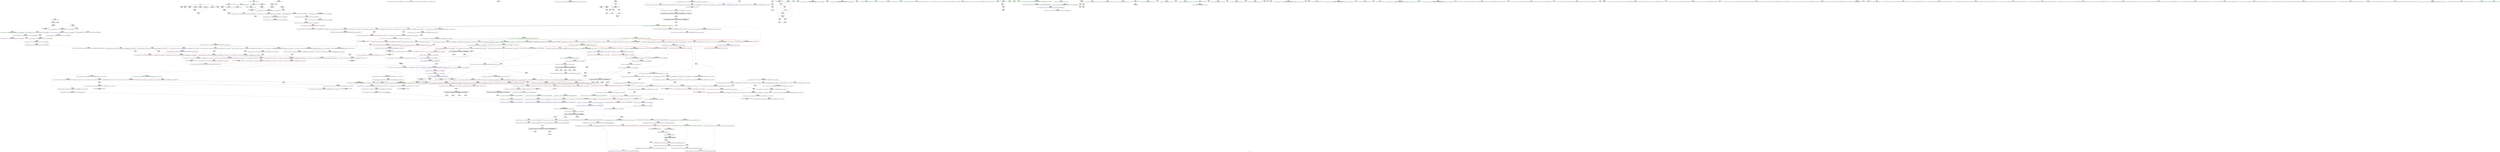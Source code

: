 digraph "SVFG" {
	label="SVFG";

	Node0x56481ca0d7e0 [shape=record,color=grey,label="{NodeID: 0\nNullPtr}"];
	Node0x56481ca0d7e0 -> Node0x56481cc5e6c0[style=solid];
	Node0x56481ca0d7e0 -> Node0x56481cc5e7c0[style=solid];
	Node0x56481ca0d7e0 -> Node0x56481cc5e890[style=solid];
	Node0x56481ca0d7e0 -> Node0x56481cc5e960[style=solid];
	Node0x56481ca0d7e0 -> Node0x56481cc5ea30[style=solid];
	Node0x56481ca0d7e0 -> Node0x56481cc5eb00[style=solid];
	Node0x56481ca0d7e0 -> Node0x56481cc6b880[style=solid];
	Node0x56481cc68420 [shape=record,color=red,label="{NodeID: 277\n112\<--111\n\<--coerce.dive8\nmain\n|{<s0>10}}"];
	Node0x56481cc68420:s0 -> Node0x56481ccd2830[style=solid,color=red];
	Node0x56481cc58900 [shape=record,color=green,label="{NodeID: 111\n560\<--561\n_ZN9__gnu_cxxltIPcNSt7__cxx1112basic_stringIcSt11char_traitsIcESaIcEEEEEbRKNS_17__normal_iteratorIT_T0_EESD_\<--_ZN9__gnu_cxxltIPcNSt7__cxx1112basic_stringIcSt11char_traitsIcESaIcEEEEEbRKNS_17__normal_iteratorIT_T0_EESD__field_insensitive\n}"];
	Node0x56481ccd1d50 [shape=record,color=black,label="{NodeID: 886\n557 = PHI(483, )\n}"];
	Node0x56481cc621a0 [shape=record,color=blue,label="{NodeID: 388\n552\<--539\ncoerce.dive1\<--__last.coerce\n_ZSt9__reverseIN9__gnu_cxx17__normal_iteratorIPcNSt7__cxx1112basic_stringIcSt11char_traitsIcESaIcEEEEEEvT_SA_St26random_access_iterator_tag\n|{|<s1>61|<s2>62|<s3>62}}"];
	Node0x56481cc621a0 -> Node0x56481cc9a6b0[style=dashed];
	Node0x56481cc621a0:s1 -> Node0x56481cca2940[style=dashed,color=red];
	Node0x56481cc621a0:s2 -> Node0x56481cc696d0[style=dashed,color=red];
	Node0x56481cc621a0:s3 -> Node0x56481cc6d930[style=dashed,color=red];
	Node0x56481cc5d790 [shape=record,color=purple,label="{NodeID: 222\n671\<--351\noffset_0\<--\n}"];
	Node0x56481cc5d790 -> Node0x56481cc6aa50[style=solid];
	Node0x56481cc59c40 [shape=record,color=green,label="{NodeID: 56\n217\<--218\n__first\<--__first_field_insensitive\n_ZSt16next_permutationIN9__gnu_cxx17__normal_iteratorIPcNSt7__cxx1112basic_stringIcSt11char_traitsIcESaIcEEEEEEbT_SA_\n}"];
	Node0x56481cc59c40 -> Node0x56481cc5f010[style=solid];
	Node0x56481cc59c40 -> Node0x56481cc5c4e0[style=solid];
	Node0x56481cc983b0 [shape=record,color=black,label="{NodeID: 665\nMR_58V_2 = PHI(MR_58V_3, MR_58V_1, MR_58V_1, MR_58V_1, )\npts\{3250000 \}\n}"];
	Node0x56481cc6b1a0 [shape=record,color=red,label="{NodeID: 333\n699\<--698\ndummyVal\<--offset_0\n_ZSt18__next_permutationIN9__gnu_cxx17__normal_iteratorIPcNSt7__cxx1112basic_stringIcSt11char_traitsIcESaIcEEEEENS0_5__ops15_Iter_less_iterEEbT_SC_T0_\n}"];
	Node0x56481cc6b1a0 -> Node0x56481cc6d040[style=solid];
	Node0x56481cc60a10 [shape=record,color=black,label="{NodeID: 167\n384\<--382\n\<--call15\n_ZSt18__next_permutationIN9__gnu_cxx17__normal_iteratorIPcNSt7__cxx1112basic_stringIcSt11char_traitsIcESaIcEEEEENS0_5__ops15_Iter_less_iterEEbT_SC_T0_\n}"];
	Node0x56481cc60a10 -> Node0x56481cc66130[style=solid];
	Node0x56481ca0d870 [shape=record,color=green,label="{NodeID: 1\n7\<--1\n__dso_handle\<--dummyObj\nGlob }"];
	Node0x56481cc684f0 [shape=record,color=red,label="{NodeID: 278\n114\<--113\n\<--coerce.dive9\nmain\n|{<s0>10}}"];
	Node0x56481cc684f0:s0 -> Node0x56481cccca00[style=solid,color=red];
	Node0x56481cc58a00 [shape=record,color=green,label="{NodeID: 112\n580\<--581\nretval\<--retval_field_insensitive\n_ZSt19__iterator_categoryIN9__gnu_cxx17__normal_iteratorIPcNSt7__cxx1112basic_stringIcSt11char_traitsIcESaIcEEEEEENSt15iterator_traitsIT_E17iterator_categoryERKSB_\n}"];
	Node0x56481ccd1e60 [shape=record,color=black,label="{NodeID: 887\n559 = PHI(637, )\n}"];
	Node0x56481cc62270 [shape=record,color=blue, style = dotted,label="{NodeID: 389\n709\<--711\noffset_0\<--dummyVal\n_ZSt9__reverseIN9__gnu_cxx17__normal_iteratorIPcNSt7__cxx1112basic_stringIcSt11char_traitsIcESaIcEEEEEEvT_SA_St26random_access_iterator_tag\n}"];
	Node0x56481cc62270 -> Node0x56481cc69a10[style=dashed];
	Node0x56481cc62270 -> Node0x56481cc62270[style=dashed];
	Node0x56481cc62270 -> Node0x56481cc9abb0[style=dashed];
	Node0x56481cc5d860 [shape=record,color=purple,label="{NodeID: 223\n673\<--357\noffset_0\<--\n}"];
	Node0x56481cc5d860 -> Node0x56481cc6c9c0[style=solid];
	Node0x56481cc59d10 [shape=record,color=green,label="{NodeID: 57\n219\<--220\n__last\<--__last_field_insensitive\n_ZSt16next_permutationIN9__gnu_cxx17__normal_iteratorIPcNSt7__cxx1112basic_stringIcSt11char_traitsIcESaIcEEEEEEbT_SA_\n}"];
	Node0x56481cc59d10 -> Node0x56481cc5f0e0[style=solid];
	Node0x56481cc59d10 -> Node0x56481cc5c5b0[style=solid];
	Node0x56481c93ee40 [shape=record,color=black,label="{NodeID: 832\n484 = PHI(296, 296, 304, 542, 542, )\n0th arg _ZN9__gnu_cxx17__normal_iteratorIPcNSt7__cxx1112basic_stringIcSt11char_traitsIcESaIcEEEEmmEv }"];
	Node0x56481c93ee40 -> Node0x56481cc6d860[style=solid];
	Node0x56481cc988b0 [shape=record,color=black,label="{NodeID: 666\nMR_8V_3 = PHI(MR_8V_4, MR_8V_2, )\npts\{61 \}\n}"];
	Node0x56481cc988b0 -> Node0x56481cc67da0[style=dashed];
	Node0x56481cc988b0 -> Node0x56481cc67e70[style=dashed];
	Node0x56481cc988b0 -> Node0x56481cc67f40[style=dashed];
	Node0x56481cc988b0 -> Node0x56481cc6c0d0[style=dashed];
	Node0x56481cc6b270 [shape=record,color=red,label="{NodeID: 334\n702\<--701\ndummyVal\<--offset_0\n_ZSt18__next_permutationIN9__gnu_cxx17__normal_iteratorIPcNSt7__cxx1112basic_stringIcSt11char_traitsIcESaIcEEEEENS0_5__ops15_Iter_less_iterEEbT_SC_T0_\n}"];
	Node0x56481cc6b270 -> Node0x56481cc6d110[style=solid];
	Node0x56481cc60ae0 [shape=record,color=black,label="{NodeID: 168\n285\<--442\n_ZSt18__next_permutationIN9__gnu_cxx17__normal_iteratorIPcNSt7__cxx1112basic_stringIcSt11char_traitsIcESaIcEEEEENS0_5__ops15_Iter_less_iterEEbT_SC_T0__ret\<--\n_ZSt18__next_permutationIN9__gnu_cxx17__normal_iteratorIPcNSt7__cxx1112basic_stringIcSt11char_traitsIcESaIcEEEEENS0_5__ops15_Iter_less_iterEEbT_SC_T0_\n|{<s0>25}}"];
	Node0x56481cc60ae0:s0 -> Node0x56481ccd0a30[style=solid,color=blue];
	Node0x56481cc55e40 [shape=record,color=green,label="{NodeID: 2\n8\<--1\n.str\<--dummyObj\nGlob }"];
	Node0x56481cc685c0 [shape=record,color=red,label="{NodeID: 279\n127\<--123\n\<--call13\nmain\n}"];
	Node0x56481cc685c0 -> Node0x56481cc5ee70[style=solid];
	Node0x56481cc58ad0 [shape=record,color=green,label="{NodeID: 113\n582\<--583\n.addr\<--.addr_field_insensitive\n_ZSt19__iterator_categoryIN9__gnu_cxx17__normal_iteratorIPcNSt7__cxx1112basic_stringIcSt11char_traitsIcESaIcEEEEEENSt15iterator_traitsIT_E17iterator_categoryERKSB_\n}"];
	Node0x56481cc58ad0 -> Node0x56481cc62410[style=solid];
	Node0x56481ccd1f70 [shape=record,color=black,label="{NodeID: 888\n574 = PHI(472, )\n}"];
	Node0x56481cc62340 [shape=record,color=blue, style = dotted,label="{NodeID: 390\n712\<--714\noffset_0\<--dummyVal\n_ZSt9__reverseIN9__gnu_cxx17__normal_iteratorIPcNSt7__cxx1112basic_stringIcSt11char_traitsIcESaIcEEEEEEvT_SA_St26random_access_iterator_tag\n}"];
	Node0x56481cc62340 -> Node0x56481cc69ae0[style=dashed];
	Node0x56481cc62340 -> Node0x56481cc62340[style=dashed];
	Node0x56481cc62340 -> Node0x56481cc9b0b0[style=dashed];
	Node0x56481cc5d930 [shape=record,color=purple,label="{NodeID: 224\n674\<--358\noffset_0\<--\n}"];
	Node0x56481cc5d930 -> Node0x56481cc6ab20[style=solid];
	Node0x56481cc59de0 [shape=record,color=green,label="{NodeID: 58\n221\<--222\nagg.tmp\<--agg.tmp_field_insensitive\n_ZSt16next_permutationIN9__gnu_cxx17__normal_iteratorIPcNSt7__cxx1112basic_stringIcSt11char_traitsIcESaIcEEEEEEbT_SA_\n}"];
	Node0x56481cc59de0 -> Node0x56481cc5f1b0[style=solid];
	Node0x56481cc59de0 -> Node0x56481cc5c680[style=solid];
	Node0x56481ccc7910 [shape=record,color=black,label="{NodeID: 833\n538 = PHI(417, 435, )\n0th arg _ZSt9__reverseIN9__gnu_cxx17__normal_iteratorIPcNSt7__cxx1112basic_stringIcSt11char_traitsIcESaIcEEEEEEvT_SA_St26random_access_iterator_tag }"];
	Node0x56481ccc7910 -> Node0x56481cc620d0[style=solid];
	Node0x56481cc98db0 [shape=record,color=black,label="{NodeID: 667\nMR_14V_2 = PHI(MR_14V_8, MR_14V_1, )\npts\{73 \}\n}"];
	Node0x56481cc98db0 -> Node0x56481cc6bcc0[style=dashed];
	Node0x56481cc98db0 -> Node0x56481cc98db0[style=dashed];
	Node0x56481cc6b340 [shape=record,color=red,label="{NodeID: 335\n705\<--704\ndummyVal\<--offset_0\n_ZSt18__next_permutationIN9__gnu_cxx17__normal_iteratorIPcNSt7__cxx1112basic_stringIcSt11char_traitsIcESaIcEEEEENS0_5__ops15_Iter_less_iterEEbT_SC_T0_\n}"];
	Node0x56481cc6b340 -> Node0x56481cc6d2b0[style=solid];
	Node0x56481cc60bb0 [shape=record,color=black,label="{NodeID: 169\n453\<--470\n_ZN9__gnu_cxxeqIPcNSt7__cxx1112basic_stringIcSt11char_traitsIcESaIcEEEEEbRKNS_17__normal_iteratorIT_T0_EESD__ret\<--cmp\n_ZN9__gnu_cxxeqIPcNSt7__cxx1112basic_stringIcSt11char_traitsIcESaIcEEEEEbRKNS_17__normal_iteratorIT_T0_EESD_\n|{<s0>26|<s1>29|<s2>49|<s3>61}}"];
	Node0x56481cc60bb0:s0 -> Node0x56481ccd0b70[style=solid,color=blue];
	Node0x56481cc60bb0:s1 -> Node0x56481ccd0d90[style=solid,color=blue];
	Node0x56481cc60bb0:s2 -> Node0x56481ccd1570[style=solid,color=blue];
	Node0x56481cc60bb0:s3 -> Node0x56481ccd1c40[style=solid,color=blue];
	Node0x56481cc55ed0 [shape=record,color=green,label="{NodeID: 3\n10\<--1\n.str.1\<--dummyObj\nGlob }"];
	Node0x56481cc68690 [shape=record,color=red,label="{NodeID: 280\n247\<--246\n\<--coerce.dive4\n_ZSt16next_permutationIN9__gnu_cxx17__normal_iteratorIPcNSt7__cxx1112basic_stringIcSt11char_traitsIcESaIcEEEEEEbT_SA_\n|{<s0>25}}"];
	Node0x56481cc68690:s0 -> Node0x56481ccce0a0[style=solid,color=red];
	Node0x56481cc5dec0 [shape=record,color=green,label="{NodeID: 114\n588\<--589\nthis.addr\<--this.addr_field_insensitive\n_ZNK9__gnu_cxx17__normal_iteratorIPcNSt7__cxx1112basic_stringIcSt11char_traitsIcESaIcEEEE4baseEv\n}"];
	Node0x56481cc5dec0 -> Node0x56481cc69bb0[style=solid];
	Node0x56481cc5dec0 -> Node0x56481cc624e0[style=solid];
	Node0x56481ccd2080 [shape=record,color=black,label="{NodeID: 889\n575 = PHI(483, )\n}"];
	Node0x56481cc62410 [shape=record,color=blue,label="{NodeID: 391\n582\<--579\n.addr\<--\n_ZSt19__iterator_categoryIN9__gnu_cxx17__normal_iteratorIPcNSt7__cxx1112basic_stringIcSt11char_traitsIcESaIcEEEEEENSt15iterator_traitsIT_E17iterator_categoryERKSB_\n}"];
	Node0x56481cc5da00 [shape=record,color=purple,label="{NodeID: 225\n676\<--361\noffset_0\<--\n}"];
	Node0x56481cc5da00 -> Node0x56481cc6ca90[style=solid];
	Node0x56481cc59eb0 [shape=record,color=green,label="{NodeID: 59\n223\<--224\nagg.tmp2\<--agg.tmp2_field_insensitive\n_ZSt16next_permutationIN9__gnu_cxx17__normal_iteratorIPcNSt7__cxx1112basic_stringIcSt11char_traitsIcESaIcEEEEEEbT_SA_\n}"];
	Node0x56481cc59eb0 -> Node0x56481cc5f280[style=solid];
	Node0x56481cc59eb0 -> Node0x56481cc5c750[style=solid];
	Node0x56481cccc700 [shape=record,color=black,label="{NodeID: 834\n539 = PHI(419, 437, )\n1st arg _ZSt9__reverseIN9__gnu_cxx17__normal_iteratorIPcNSt7__cxx1112basic_stringIcSt11char_traitsIcESaIcEEEEEEvT_SA_St26random_access_iterator_tag }"];
	Node0x56481cccc700 -> Node0x56481cc621a0[style=solid];
	Node0x56481cc992b0 [shape=record,color=black,label="{NodeID: 668\nMR_16V_2 = PHI(MR_16V_3, MR_16V_1, )\npts\{690000 \}\n}"];
	Node0x56481cc992b0 -> Node0x56481cc6bb20[style=dashed];
	Node0x56481cc6b410 [shape=record,color=red,label="{NodeID: 336\n708\<--707\ndummyVal\<--offset_0\n_ZSt18__next_permutationIN9__gnu_cxx17__normal_iteratorIPcNSt7__cxx1112basic_stringIcSt11char_traitsIcESaIcEEEEENS0_5__ops15_Iter_less_iterEEbT_SC_T0_\n}"];
	Node0x56481cc6b410 -> Node0x56481cc6d380[style=solid];
	Node0x56481cc60c80 [shape=record,color=black,label="{NodeID: 170\n472\<--477\n_ZN9__gnu_cxx17__normal_iteratorIPcNSt7__cxx1112basic_stringIcSt11char_traitsIcESaIcEEEEppEv_ret\<--this1\n_ZN9__gnu_cxx17__normal_iteratorIPcNSt7__cxx1112basic_stringIcSt11char_traitsIcESaIcEEEEppEv\n|{<s0>28|<s1>67}}"];
	Node0x56481cc60c80:s0 -> Node0x56481ccd0c80[style=solid,color=blue];
	Node0x56481cc60c80:s1 -> Node0x56481ccd1f70[style=solid,color=blue];
	Node0x56481cc55f60 [shape=record,color=green,label="{NodeID: 4\n12\<--1\nstdin\<--dummyObj\nGlob }"];
	Node0x56481cc68760 [shape=record,color=red,label="{NodeID: 281\n249\<--248\n\<--coerce.dive5\n_ZSt16next_permutationIN9__gnu_cxx17__normal_iteratorIPcNSt7__cxx1112basic_stringIcSt11char_traitsIcESaIcEEEEEEbT_SA_\n|{<s0>25}}"];
	Node0x56481cc68760:s0 -> Node0x56481ccce1b0[style=solid,color=red];
	Node0x56481cc5df50 [shape=record,color=green,label="{NodeID: 115\n596\<--597\nthis.addr\<--this.addr_field_insensitive\n_ZNK9__gnu_cxx17__normal_iteratorIPcNSt7__cxx1112basic_stringIcSt11char_traitsIcESaIcEEEEdeEv\n}"];
	Node0x56481cc5df50 -> Node0x56481cc69c80[style=solid];
	Node0x56481cc5df50 -> Node0x56481cc625b0[style=solid];
	Node0x56481ccd2190 [shape=record,color=black,label="{NodeID: 890\n615 = PHI(630, )\n}"];
	Node0x56481ccd2190 -> Node0x56481cc6a160[style=solid];
	Node0x56481cc624e0 [shape=record,color=blue,label="{NodeID: 392\n588\<--587\nthis.addr\<--this\n_ZNK9__gnu_cxx17__normal_iteratorIPcNSt7__cxx1112basic_stringIcSt11char_traitsIcESaIcEEEE4baseEv\n}"];
	Node0x56481cc624e0 -> Node0x56481cc69bb0[style=dashed];
	Node0x56481cc5dad0 [shape=record,color=purple,label="{NodeID: 226\n677\<--362\noffset_0\<--\n}"];
	Node0x56481cc5dad0 -> Node0x56481cc6abf0[style=solid];
	Node0x56481cc59f80 [shape=record,color=green,label="{NodeID: 60\n225\<--226\nagg.tmp3\<--agg.tmp3_field_insensitive\n_ZSt16next_permutationIN9__gnu_cxx17__normal_iteratorIPcNSt7__cxx1112basic_stringIcSt11char_traitsIcESaIcEEEEEEbT_SA_\n}"];
	Node0x56481cccca00 [shape=record,color=black,label="{NodeID: 835\n216 = PHI(114, )\n1st arg _ZSt16next_permutationIN9__gnu_cxx17__normal_iteratorIPcNSt7__cxx1112basic_stringIcSt11char_traitsIcESaIcEEEEEEbT_SA_ }"];
	Node0x56481cccca00 -> Node0x56481cc6c270[style=solid];
	Node0x56481cc997b0 [shape=record,color=black,label="{NodeID: 669\nMR_18V_2 = PHI(MR_18V_3, MR_18V_1, )\npts\{710000 \}\n}"];
	Node0x56481cc997b0 -> Node0x56481cc6bbf0[style=dashed];
	Node0x56481cc6b4e0 [shape=record,color=red,label="{NodeID: 337\n711\<--710\ndummyVal\<--offset_0\n_ZSt9__reverseIN9__gnu_cxx17__normal_iteratorIPcNSt7__cxx1112basic_stringIcSt11char_traitsIcESaIcEEEEEEvT_SA_St26random_access_iterator_tag\n}"];
	Node0x56481cc6b4e0 -> Node0x56481cc62270[style=solid];
	Node0x56481cc60d50 [shape=record,color=black,label="{NodeID: 171\n483\<--488\n_ZN9__gnu_cxx17__normal_iteratorIPcNSt7__cxx1112basic_stringIcSt11char_traitsIcESaIcEEEEmmEv_ret\<--this1\n_ZN9__gnu_cxx17__normal_iteratorIPcNSt7__cxx1112basic_stringIcSt11char_traitsIcESaIcEEEEmmEv\n|{<s0>31|<s1>33|<s2>39|<s3>62|<s4>68}}"];
	Node0x56481cc60d50:s0 -> Node0x56481ccd0ea0[style=solid,color=blue];
	Node0x56481cc60d50:s1 -> Node0x56481ccd0fe0[style=solid,color=blue];
	Node0x56481cc60d50:s2 -> Node0x56481ccd1260[style=solid,color=blue];
	Node0x56481cc60d50:s3 -> Node0x56481ccd1d50[style=solid,color=blue];
	Node0x56481cc60d50:s4 -> Node0x56481ccd2080[style=solid,color=blue];
	Node0x56481cc55ff0 [shape=record,color=green,label="{NodeID: 5\n13\<--1\n.str.2\<--dummyObj\nGlob }"];
	Node0x56481cc68830 [shape=record,color=red,label="{NodeID: 282\n442\<--288\n\<--retval\n_ZSt18__next_permutationIN9__gnu_cxx17__normal_iteratorIPcNSt7__cxx1112basic_stringIcSt11char_traitsIcESaIcEEEEENS0_5__ops15_Iter_less_iterEEbT_SC_T0_\n}"];
	Node0x56481cc68830 -> Node0x56481cc60ae0[style=solid];
	Node0x56481cc5dfe0 [shape=record,color=green,label="{NodeID: 116\n606\<--607\n__a.addr\<--__a.addr_field_insensitive\n_ZSt4swapIcENSt9enable_ifIXsr6__and_ISt6__not_ISt15__is_tuple_likeIT_EESt21is_move_constructibleIS3_ESt18is_move_assignableIS3_EEE5valueEvE4typeERS3_SC_\n}"];
	Node0x56481cc5dfe0 -> Node0x56481cc69e20[style=solid];
	Node0x56481cc5dfe0 -> Node0x56481cc69ef0[style=solid];
	Node0x56481cc5dfe0 -> Node0x56481cc62680[style=solid];
	Node0x56481ccd2330 [shape=record,color=black,label="{NodeID: 891\n621 = PHI(630, )\n}"];
	Node0x56481ccd2330 -> Node0x56481cc6a230[style=solid];
	Node0x56481cc625b0 [shape=record,color=blue,label="{NodeID: 393\n596\<--595\nthis.addr\<--this\n_ZNK9__gnu_cxx17__normal_iteratorIPcNSt7__cxx1112basic_stringIcSt11char_traitsIcESaIcEEEEdeEv\n}"];
	Node0x56481cc625b0 -> Node0x56481cc69c80[style=dashed];
	Node0x56481cc5dba0 [shape=record,color=purple,label="{NodeID: 227\n679\<--364\noffset_0\<--\n}"];
	Node0x56481cc5dba0 -> Node0x56481cc6cb60[style=solid];
	Node0x56481cc5a050 [shape=record,color=green,label="{NodeID: 61\n227\<--228\nundef.agg.tmp\<--undef.agg.tmp_field_insensitive\n_ZSt16next_permutationIN9__gnu_cxx17__normal_iteratorIPcNSt7__cxx1112basic_stringIcSt11char_traitsIcESaIcEEEEEEbT_SA_\n}"];
	Node0x56481ccccc30 [shape=record,color=black,label="{NodeID: 836\n587 = PHI(462, 467, 646, 649, )\n0th arg _ZNK9__gnu_cxx17__normal_iteratorIPcNSt7__cxx1112basic_stringIcSt11char_traitsIcESaIcEEEE4baseEv }"];
	Node0x56481ccccc30 -> Node0x56481cc624e0[style=solid];
	Node0x56481cc6b5b0 [shape=record,color=red,label="{NodeID: 338\n714\<--713\ndummyVal\<--offset_0\n_ZSt9__reverseIN9__gnu_cxx17__normal_iteratorIPcNSt7__cxx1112basic_stringIcSt11char_traitsIcESaIcEEEEEEvT_SA_St26random_access_iterator_tag\n}"];
	Node0x56481cc6b5b0 -> Node0x56481cc62340[style=solid];
	Node0x56481cc60e20 [shape=record,color=black,label="{NodeID: 172\n514\<--513\nconv\<--\n_ZNK9__gnu_cxx5__ops15_Iter_less_iterclINS_17__normal_iteratorIPcNSt7__cxx1112basic_stringIcSt11char_traitsIcESaIcEEEEESB_EEbT_T0_\n}"];
	Node0x56481cc60e20 -> Node0x56481cc7fb10[style=solid];
	Node0x56481cc56080 [shape=record,color=green,label="{NodeID: 6\n15\<--1\n.str.3\<--dummyObj\nGlob }"];
	Node0x56481cc68900 [shape=record,color=red,label="{NodeID: 283\n368\<--367\n\<--coerce.dive9\n_ZSt18__next_permutationIN9__gnu_cxx17__normal_iteratorIPcNSt7__cxx1112basic_stringIcSt11char_traitsIcESaIcEEEEENS0_5__ops15_Iter_less_iterEEbT_SC_T0_\n|{<s0>36}}"];
	Node0x56481cc68900:s0 -> Node0x56481ccce670[style=solid,color=red];
	Node0x56481cc5e0b0 [shape=record,color=green,label="{NodeID: 117\n608\<--609\n__b.addr\<--__b.addr_field_insensitive\n_ZSt4swapIcENSt9enable_ifIXsr6__and_ISt6__not_ISt15__is_tuple_likeIT_EESt21is_move_constructibleIS3_ESt18is_move_assignableIS3_EEE5valueEvE4typeERS3_SC_\n}"];
	Node0x56481cc5e0b0 -> Node0x56481cc69fc0[style=solid];
	Node0x56481cc5e0b0 -> Node0x56481cc6a090[style=solid];
	Node0x56481cc5e0b0 -> Node0x56481cc62750[style=solid];
	Node0x56481ccd2470 [shape=record,color=black,label="{NodeID: 892\n625 = PHI(630, )\n}"];
	Node0x56481ccd2470 -> Node0x56481cc6a300[style=solid];
	Node0x56481cc62680 [shape=record,color=blue,label="{NodeID: 394\n606\<--604\n__a.addr\<--__a\n_ZSt4swapIcENSt9enable_ifIXsr6__and_ISt6__not_ISt15__is_tuple_likeIT_EESt21is_move_constructibleIS3_ESt18is_move_assignableIS3_EEE5valueEvE4typeERS3_SC_\n}"];
	Node0x56481cc62680 -> Node0x56481cc69e20[style=dashed];
	Node0x56481cc62680 -> Node0x56481cc69ef0[style=dashed];
	Node0x56481cc5dc70 [shape=record,color=purple,label="{NodeID: 228\n680\<--365\noffset_0\<--\n}"];
	Node0x56481cc5dc70 -> Node0x56481cc6acc0[style=solid];
	Node0x56481cc5a120 [shape=record,color=green,label="{NodeID: 62\n238\<--239\nllvm.memcpy.p0i8.p0i8.i64\<--llvm.memcpy.p0i8.p0i8.i64_field_insensitive\n}"];
	Node0x56481ccccfe0 [shape=record,color=black,label="{NodeID: 837\n473 = PHI(296, 540, )\n0th arg _ZN9__gnu_cxx17__normal_iteratorIPcNSt7__cxx1112basic_stringIcSt11char_traitsIcESaIcEEEEppEv }"];
	Node0x56481ccccfe0 -> Node0x56481cc6d6c0[style=solid];
	Node0x56481cc9a1b0 [shape=record,color=black,label="{NodeID: 671\nMR_86V_3 = PHI(MR_86V_2, MR_86V_4, )\npts\{5410000 \}\n}"];
	Node0x56481cc6b680 [shape=record,color=blue,label="{NodeID: 339\n658\<--27\nllvm.global_ctors_0\<--\nGlob }"];
	Node0x56481cc60ef0 [shape=record,color=black,label="{NodeID: 173\n517\<--516\nconv4\<--\n_ZNK9__gnu_cxx5__ops15_Iter_less_iterclINS_17__normal_iteratorIPcNSt7__cxx1112basic_stringIcSt11char_traitsIcESaIcEEEEESB_EEbT_T0_\n}"];
	Node0x56481cc60ef0 -> Node0x56481cc7fb10[style=solid];
	Node0x56481cc56110 [shape=record,color=green,label="{NodeID: 7\n17\<--1\nstdout\<--dummyObj\nGlob }"];
	Node0x56481cc689d0 [shape=record,color=red,label="{NodeID: 284\n370\<--369\n\<--coerce.dive10\n_ZSt18__next_permutationIN9__gnu_cxx17__normal_iteratorIPcNSt7__cxx1112basic_stringIcSt11char_traitsIcESaIcEEEEENS0_5__ops15_Iter_less_iterEEbT_SC_T0_\n|{<s0>36}}"];
	Node0x56481cc689d0:s0 -> Node0x56481ccce7c0[style=solid,color=red];
	Node0x56481cc5e180 [shape=record,color=green,label="{NodeID: 118\n610\<--611\n__tmp\<--__tmp_field_insensitive\n_ZSt4swapIcENSt9enable_ifIXsr6__and_ISt6__not_ISt15__is_tuple_likeIT_EESt21is_move_constructibleIS3_ESt18is_move_assignableIS3_EEE5valueEvE4typeERS3_SC_\n|{|<s1>71}}"];
	Node0x56481cc5e180 -> Node0x56481cc62820[style=solid];
	Node0x56481cc5e180:s1 -> Node0x56481cccd130[style=solid,color=red];
	Node0x56481ccd25b0 [shape=record,color=black,label="{NodeID: 893\n647 = PHI(586, )\n}"];
	Node0x56481ccd25b0 -> Node0x56481cc6a640[style=solid];
	Node0x56481cc62750 [shape=record,color=blue,label="{NodeID: 395\n608\<--605\n__b.addr\<--__b\n_ZSt4swapIcENSt9enable_ifIXsr6__and_ISt6__not_ISt15__is_tuple_likeIT_EESt21is_move_constructibleIS3_ESt18is_move_assignableIS3_EEE5valueEvE4typeERS3_SC_\n}"];
	Node0x56481cc62750 -> Node0x56481cc69fc0[style=dashed];
	Node0x56481cc62750 -> Node0x56481cc6a090[style=dashed];
	Node0x56481cc5dd40 [shape=record,color=purple,label="{NodeID: 229\n682\<--375\noffset_0\<--\n}"];
	Node0x56481cc5dd40 -> Node0x56481cc6cc30[style=solid];
	Node0x56481cc5a220 [shape=record,color=green,label="{NodeID: 63\n244\<--245\n_ZN9__gnu_cxx5__ops16__iter_less_iterEv\<--_ZN9__gnu_cxx5__ops16__iter_less_iterEv_field_insensitive\n}"];
	Node0x56481cccd130 [shape=record,color=black,label="{NodeID: 838\n631 = PHI(614, 620, 610, )\n0th arg _ZSt4moveIRcEONSt16remove_referenceIT_E4typeEOS2_ }"];
	Node0x56481cccd130 -> Node0x56481cc62a90[style=solid];
	Node0x56481cc9a6b0 [shape=record,color=black,label="{NodeID: 672\nMR_60V_3 = PHI(MR_60V_2, MR_60V_5, )\npts\{5430000 \}\n}"];
	Node0x56481cc6b780 [shape=record,color=blue,label="{NodeID: 340\n659\<--28\nllvm.global_ctors_1\<--_GLOBAL__sub_I_emaxx_1_0.cpp\nGlob }"];
	Node0x56481cc60fc0 [shape=record,color=black,label="{NodeID: 174\n494\<--518\n_ZNK9__gnu_cxx5__ops15_Iter_less_iterclINS_17__normal_iteratorIPcNSt7__cxx1112basic_stringIcSt11char_traitsIcESaIcEEEEESB_EEbT_T0__ret\<--cmp\n_ZNK9__gnu_cxx5__ops15_Iter_less_iterclINS_17__normal_iteratorIPcNSt7__cxx1112basic_stringIcSt11char_traitsIcESaIcEEEEESB_EEbT_T0_\n|{<s0>36|<s1>41}}"];
	Node0x56481cc60fc0:s0 -> Node0x56481ccd1120[style=solid,color=blue];
	Node0x56481cc60fc0:s1 -> Node0x56481ccd1430[style=solid,color=blue];
	Node0x56481cc561d0 [shape=record,color=green,label="{NodeID: 8\n18\<--1\n_ZSt3cin\<--dummyObj\nGlob }"];
	Node0x56481cc68aa0 [shape=record,color=red,label="{NodeID: 285\n387\<--386\n\<--coerce.dive16\n_ZSt18__next_permutationIN9__gnu_cxx17__normal_iteratorIPcNSt7__cxx1112basic_stringIcSt11char_traitsIcESaIcEEEEENS0_5__ops15_Iter_less_iterEEbT_SC_T0_\n|{<s0>41}}"];
	Node0x56481cc68aa0:s0 -> Node0x56481ccce670[style=solid,color=red];
	Node0x56481cc5e250 [shape=record,color=green,label="{NodeID: 119\n616\<--617\n_ZSt4moveIRcEONSt16remove_referenceIT_E4typeEOS2_\<--_ZSt4moveIRcEONSt16remove_referenceIT_E4typeEOS2__field_insensitive\n}"];
	Node0x56481ccd26f0 [shape=record,color=black,label="{NodeID: 894\n650 = PHI(586, )\n}"];
	Node0x56481ccd26f0 -> Node0x56481cc6a710[style=solid];
	Node0x56481cc62820 [shape=record,color=blue,label="{NodeID: 396\n610\<--618\n__tmp\<--\n_ZSt4swapIcENSt9enable_ifIXsr6__and_ISt6__not_ISt15__is_tuple_likeIT_EESt21is_move_constructibleIS3_ESt18is_move_assignableIS3_EEE5valueEvE4typeERS3_SC_\n}"];
	Node0x56481cc62820 -> Node0x56481cc6a230[style=dashed];
	Node0x56481cc62820 -> Node0x56481cc6a300[style=dashed];
	Node0x56481cc5de10 [shape=record,color=purple,label="{NodeID: 230\n683\<--376\noffset_0\<--\n}"];
	Node0x56481cc5de10 -> Node0x56481cc6ad90[style=solid];
	Node0x56481cc5a320 [shape=record,color=green,label="{NodeID: 64\n251\<--252\n_ZSt18__next_permutationIN9__gnu_cxx17__normal_iteratorIPcNSt7__cxx1112basic_stringIcSt11char_traitsIcESaIcEEEEENS0_5__ops15_Iter_less_iterEEbT_SC_T0_\<--_ZSt18__next_permutationIN9__gnu_cxx17__normal_iteratorIPcNSt7__cxx1112basic_stringIcSt11char_traitsIcESaIcEEEEENS0_5__ops15_Iter_less_iterEEbT_SC_T0__field_insensitive\n}"];
	Node0x56481cccd2c0 [shape=record,color=black,label="{NodeID: 839\n604 = PHI(531, )\n0th arg _ZSt4swapIcENSt9enable_ifIXsr6__and_ISt6__not_ISt15__is_tuple_likeIT_EESt21is_move_constructibleIS3_ESt18is_move_assignableIS3_EEE5valueEvE4typeERS3_SC_ }"];
	Node0x56481cccd2c0 -> Node0x56481cc62680[style=solid];
	Node0x56481cc9abb0 [shape=record,color=black,label="{NodeID: 673\nMR_89V_2 = PHI(MR_89V_1, MR_89V_3, )\npts\{5470000 \}\n}"];
	Node0x56481cc6b880 [shape=record,color=blue, style = dotted,label="{NodeID: 341\n660\<--3\nllvm.global_ctors_2\<--dummyVal\nGlob }"];
	Node0x56481cc61090 [shape=record,color=black,label="{NodeID: 175\n564\<--540\n\<--__first\n_ZSt9__reverseIN9__gnu_cxx17__normal_iteratorIPcNSt7__cxx1112basic_stringIcSt11char_traitsIcESaIcEEEEEEvT_SA_St26random_access_iterator_tag\n}"];
	Node0x56481cc61090 -> Node0x56481cc67650[style=solid];
	Node0x56481cc56290 [shape=record,color=green,label="{NodeID: 9\n19\<--1\n.str.4\<--dummyObj\nGlob }"];
	Node0x56481cc68b70 [shape=record,color=red,label="{NodeID: 286\n389\<--388\n\<--coerce.dive17\n_ZSt18__next_permutationIN9__gnu_cxx17__normal_iteratorIPcNSt7__cxx1112basic_stringIcSt11char_traitsIcESaIcEEEEENS0_5__ops15_Iter_less_iterEEbT_SC_T0_\n|{<s0>41}}"];
	Node0x56481cc68b70:s0 -> Node0x56481ccce7c0[style=solid,color=red];
	Node0x56481cc5e350 [shape=record,color=green,label="{NodeID: 120\n632\<--633\n__t.addr\<--__t.addr_field_insensitive\n_ZSt4moveIRcEONSt16remove_referenceIT_E4typeEOS2_\n}"];
	Node0x56481cc5e350 -> Node0x56481cc6a3d0[style=solid];
	Node0x56481cc5e350 -> Node0x56481cc62a90[style=solid];
	Node0x56481ccd2830 [shape=record,color=black,label="{NodeID: 895\n215 = PHI(112, )\n0th arg _ZSt16next_permutationIN9__gnu_cxx17__normal_iteratorIPcNSt7__cxx1112basic_stringIcSt11char_traitsIcESaIcEEEEEEbT_SA_ }"];
	Node0x56481ccd2830 -> Node0x56481cc6c1a0[style=solid];
	Node0x56481cc628f0 [shape=record,color=blue,label="{NodeID: 397\n623\<--622\n\<--\n_ZSt4swapIcENSt9enable_ifIXsr6__and_ISt6__not_ISt15__is_tuple_likeIT_EESt21is_move_constructibleIS3_ESt18is_move_assignableIS3_EEE5valueEvE4typeERS3_SC_\n}"];
	Node0x56481cc65ec0 [shape=record,color=purple,label="{NodeID: 231\n685\<--379\noffset_0\<--\n}"];
	Node0x56481cc65ec0 -> Node0x56481cc6cd00[style=solid];
	Node0x56481cc5a420 [shape=record,color=green,label="{NodeID: 65\n288\<--289\nretval\<--retval_field_insensitive\n_ZSt18__next_permutationIN9__gnu_cxx17__normal_iteratorIPcNSt7__cxx1112basic_stringIcSt11char_traitsIcESaIcEEEEENS0_5__ops15_Iter_less_iterEEbT_SC_T0_\n}"];
	Node0x56481cc5a420 -> Node0x56481cc68830[style=solid];
	Node0x56481cc5a420 -> Node0x56481cc6c680[style=solid];
	Node0x56481cc5a420 -> Node0x56481cc6c820[style=solid];
	Node0x56481cc5a420 -> Node0x56481cc6d1e0[style=solid];
	Node0x56481cc5a420 -> Node0x56481cc6d450[style=solid];
	Node0x56481cccd3d0 [shape=record,color=black,label="{NodeID: 840\n605 = PHI(532, )\n1st arg _ZSt4swapIcENSt9enable_ifIXsr6__and_ISt6__not_ISt15__is_tuple_likeIT_EESt21is_move_constructibleIS3_ESt18is_move_assignableIS3_EEE5valueEvE4typeERS3_SC_ }"];
	Node0x56481cccd3d0 -> Node0x56481cc62750[style=solid];
	Node0x56481cc9b0b0 [shape=record,color=black,label="{NodeID: 674\nMR_91V_2 = PHI(MR_91V_1, MR_91V_3, )\npts\{5490000 \}\n}"];
	Node0x56481cc6b980 [shape=record,color=blue,label="{NodeID: 342\n56\<--75\nretval\<--\nmain\n}"];
	Node0x56481cc6b980 -> Node0x56481cc67c00[style=dashed];
	Node0x56481cc61160 [shape=record,color=black,label="{NodeID: 176\n567\<--542\n\<--__last\n_ZSt9__reverseIN9__gnu_cxx17__normal_iteratorIPcNSt7__cxx1112basic_stringIcSt11char_traitsIcESaIcEEEEEEvT_SA_St26random_access_iterator_tag\n}"];
	Node0x56481cc61160 -> Node0x56481cc677f0[style=solid];
	Node0x56481cc56350 [shape=record,color=green,label="{NodeID: 10\n21\<--1\n_ZSt4cout\<--dummyObj\nGlob }"];
	Node0x56481cc68c40 [shape=record,color=red,label="{NodeID: 287\n401\<--400\n\<--coerce.dive21\n_ZSt18__next_permutationIN9__gnu_cxx17__normal_iteratorIPcNSt7__cxx1112basic_stringIcSt11char_traitsIcESaIcEEEEENS0_5__ops15_Iter_less_iterEEbT_SC_T0_\n|{<s0>44}}"];
	Node0x56481cc68c40:s0 -> Node0x56481cccd700[style=solid,color=red];
	Node0x56481cc5e420 [shape=record,color=green,label="{NodeID: 121\n640\<--641\n__lhs.addr\<--__lhs.addr_field_insensitive\n_ZN9__gnu_cxxltIPcNSt7__cxx1112basic_stringIcSt11char_traitsIcESaIcEEEEEbRKNS_17__normal_iteratorIT_T0_EESD_\n}"];
	Node0x56481cc5e420 -> Node0x56481cc6a4a0[style=solid];
	Node0x56481cc5e420 -> Node0x56481cc62b60[style=solid];
	Node0x56481cc629c0 [shape=record,color=blue,label="{NodeID: 398\n627\<--626\n\<--\n_ZSt4swapIcENSt9enable_ifIXsr6__and_ISt6__not_ISt15__is_tuple_likeIT_EESt21is_move_constructibleIS3_ESt18is_move_assignableIS3_EEE5valueEvE4typeERS3_SC_\n}"];
	Node0x56481cc65f90 [shape=record,color=purple,label="{NodeID: 232\n686\<--380\noffset_0\<--\n}"];
	Node0x56481cc65f90 -> Node0x56481cc6ae60[style=solid];
	Node0x56481cc5a4f0 [shape=record,color=green,label="{NodeID: 66\n290\<--291\n__first\<--__first_field_insensitive\n_ZSt18__next_permutationIN9__gnu_cxx17__normal_iteratorIPcNSt7__cxx1112basic_stringIcSt11char_traitsIcESaIcEEEEENS0_5__ops15_Iter_less_iterEEbT_SC_T0_\n|{|<s3>26|<s4>47|<s5>49|<s6>52}}"];
	Node0x56481cc5a4f0 -> Node0x56481cc5f420[style=solid];
	Node0x56481cc5a4f0 -> Node0x56481cc5f4f0[style=solid];
	Node0x56481cc5a4f0 -> Node0x56481cc5cb60[style=solid];
	Node0x56481cc5a4f0:s3 -> Node0x56481cccdb80[style=solid,color=red];
	Node0x56481cc5a4f0:s4 -> Node0x56481cccda00[style=solid,color=red];
	Node0x56481cc5a4f0:s5 -> Node0x56481cccdea0[style=solid,color=red];
	Node0x56481cc5a4f0:s6 -> Node0x56481cccda00[style=solid,color=red];
	Node0x56481cccd4e0 [shape=record,color=black,label="{NodeID: 841\n638 = PHI(540, )\n0th arg _ZN9__gnu_cxxltIPcNSt7__cxx1112basic_stringIcSt11char_traitsIcESaIcEEEEEbRKNS_17__normal_iteratorIT_T0_EESD_ }"];
	Node0x56481cccd4e0 -> Node0x56481cc62b60[style=solid];
	Node0x56481cc6ba50 [shape=record,color=blue,label="{NodeID: 343\n60\<--75\nt\<--\nmain\n}"];
	Node0x56481cc6ba50 -> Node0x56481cc988b0[style=dashed];
	Node0x56481cc61230 [shape=record,color=black,label="{NodeID: 177\n563\<--546\n\<--agg.tmp\n_ZSt9__reverseIN9__gnu_cxx17__normal_iteratorIPcNSt7__cxx1112basic_stringIcSt11char_traitsIcESaIcEEEEEEvT_SA_St26random_access_iterator_tag\n}"];
	Node0x56481cc61230 -> Node0x56481cc67580[style=solid];
	Node0x56481cc56410 [shape=record,color=green,label="{NodeID: 11\n22\<--1\n.str.5\<--dummyObj\nGlob }"];
	Node0x56481cc68d10 [shape=record,color=red,label="{NodeID: 288\n403\<--402\n\<--coerce.dive22\n_ZSt18__next_permutationIN9__gnu_cxx17__normal_iteratorIPcNSt7__cxx1112basic_stringIcSt11char_traitsIcESaIcEEEEENS0_5__ops15_Iter_less_iterEEbT_SC_T0_\n|{<s0>44}}"];
	Node0x56481cc68d10:s0 -> Node0x56481cccd880[style=solid,color=red];
	Node0x56481cc5e4f0 [shape=record,color=green,label="{NodeID: 122\n642\<--643\n__rhs.addr\<--__rhs.addr_field_insensitive\n_ZN9__gnu_cxxltIPcNSt7__cxx1112basic_stringIcSt11char_traitsIcESaIcEEEEEbRKNS_17__normal_iteratorIT_T0_EESD_\n}"];
	Node0x56481cc5e4f0 -> Node0x56481cc6a570[style=solid];
	Node0x56481cc5e4f0 -> Node0x56481cc62c30[style=solid];
	Node0x56481cc62a90 [shape=record,color=blue,label="{NodeID: 399\n632\<--631\n__t.addr\<--__t\n_ZSt4moveIRcEONSt16remove_referenceIT_E4typeEOS2_\n}"];
	Node0x56481cc62a90 -> Node0x56481cc6a3d0[style=dashed];
	Node0x56481cc66060 [shape=record,color=purple,label="{NodeID: 233\n688\<--383\noffset_0\<--\n}"];
	Node0x56481cc66060 -> Node0x56481cc6cdd0[style=solid];
	Node0x56481cc5a5c0 [shape=record,color=green,label="{NodeID: 67\n292\<--293\n__last\<--__last_field_insensitive\n_ZSt18__next_permutationIN9__gnu_cxx17__normal_iteratorIPcNSt7__cxx1112basic_stringIcSt11char_traitsIcESaIcEEEEENS0_5__ops15_Iter_less_iterEEbT_SC_T0_\n|{|<s5>26|<s6>29}}"];
	Node0x56481cc5a5c0 -> Node0x56481cc5f5c0[style=solid];
	Node0x56481cc5a5c0 -> Node0x56481cc5f690[style=solid];
	Node0x56481cc5a5c0 -> Node0x56481cc5f760[style=solid];
	Node0x56481cc5a5c0 -> Node0x56481cc5f830[style=solid];
	Node0x56481cc5a5c0 -> Node0x56481cc5cc30[style=solid];
	Node0x56481cc5a5c0:s5 -> Node0x56481cccdea0[style=solid,color=red];
	Node0x56481cc5a5c0:s6 -> Node0x56481cccdea0[style=solid,color=red];
	Node0x56481cccd5f0 [shape=record,color=black,label="{NodeID: 842\n639 = PHI(542, )\n1st arg _ZN9__gnu_cxxltIPcNSt7__cxx1112basic_stringIcSt11char_traitsIcESaIcEEEEEbRKNS_17__normal_iteratorIT_T0_EESD_ }"];
	Node0x56481cccd5f0 -> Node0x56481cc62c30[style=solid];
	Node0x56481cc9bab0 [shape=record,color=black,label="{NodeID: 676\nMR_60V_5 = PHI(MR_60V_6, MR_60V_4, )\npts\{5430000 \}\n|{|<s2>63|<s3>68|<s4>68}}"];
	Node0x56481cc9bab0 -> Node0x56481cc6b5b0[style=dashed];
	Node0x56481cc9bab0 -> Node0x56481cc9a6b0[style=dashed];
	Node0x56481cc9bab0:s2 -> Node0x56481cca22b0[style=dashed,color=red];
	Node0x56481cc9bab0:s3 -> Node0x56481cc696d0[style=dashed,color=red];
	Node0x56481cc9bab0:s4 -> Node0x56481cc6d930[style=dashed,color=red];
	Node0x56481cc6bb20 [shape=record,color=blue,label="{NodeID: 344\n104\<--101\ncoerce.dive\<--call4\nmain\n}"];
	Node0x56481cc6bb20 -> Node0x56481cc68420[style=dashed];
	Node0x56481cc6bb20 -> Node0x56481cc992b0[style=dashed];
	Node0x56481cc61300 [shape=record,color=black,label="{NodeID: 178\n566\<--548\n\<--agg.tmp4\n_ZSt9__reverseIN9__gnu_cxx17__normal_iteratorIPcNSt7__cxx1112basic_stringIcSt11char_traitsIcESaIcEEEEEEvT_SA_St26random_access_iterator_tag\n}"];
	Node0x56481cc61300 -> Node0x56481cc67720[style=solid];
	Node0x56481cc564d0 [shape=record,color=green,label="{NodeID: 12\n24\<--1\n.str.6\<--dummyObj\nGlob }"];
	Node0x56481cc68de0 [shape=record,color=red,label="{NodeID: 289\n417\<--416\n\<--coerce.dive26\n_ZSt18__next_permutationIN9__gnu_cxx17__normal_iteratorIPcNSt7__cxx1112basic_stringIcSt11char_traitsIcESaIcEEEEENS0_5__ops15_Iter_less_iterEEbT_SC_T0_\n|{<s0>48}}"];
	Node0x56481cc68de0:s0 -> Node0x56481ccc7910[style=solid,color=red];
	Node0x56481cc5e5c0 [shape=record,color=green,label="{NodeID: 123\n28\<--654\n_GLOBAL__sub_I_emaxx_1_0.cpp\<--_GLOBAL__sub_I_emaxx_1_0.cpp_field_insensitive\n}"];
	Node0x56481cc5e5c0 -> Node0x56481cc6b780[style=solid];
	Node0x56481cca3910 [shape=record,color=yellow,style=double,label="{NodeID: 732\n60V_1 = ENCHI(MR_60V_0)\npts\{5430000 \}\nFun[_ZSt18__next_permutationIN9__gnu_cxx17__normal_iteratorIPcNSt7__cxx1112basic_stringIcSt11char_traitsIcESaIcEEEEENS0_5__ops15_Iter_less_iterEEbT_SC_T0_]}"];
	Node0x56481cca3910 -> Node0x56481cc6af30[style=dashed];
	Node0x56481cc62b60 [shape=record,color=blue,label="{NodeID: 400\n640\<--638\n__lhs.addr\<--__lhs\n_ZN9__gnu_cxxltIPcNSt7__cxx1112basic_stringIcSt11char_traitsIcESaIcEEEEEbRKNS_17__normal_iteratorIT_T0_EESD_\n}"];
	Node0x56481cc62b60 -> Node0x56481cc6a4a0[style=dashed];
	Node0x56481cc66130 [shape=record,color=purple,label="{NodeID: 234\n689\<--384\noffset_0\<--\n}"];
	Node0x56481cc66130 -> Node0x56481cc6af30[style=solid];
	Node0x56481cc5a690 [shape=record,color=green,label="{NodeID: 68\n294\<--295\n__comp\<--__comp_field_insensitive\n_ZSt18__next_permutationIN9__gnu_cxx17__normal_iteratorIPcNSt7__cxx1112basic_stringIcSt11char_traitsIcESaIcEEEEENS0_5__ops15_Iter_less_iterEEbT_SC_T0_\n|{<s0>36|<s1>41}}"];
	Node0x56481cc5a690:s0 -> Node0x56481ccce520[style=solid,color=red];
	Node0x56481cc5a690:s1 -> Node0x56481ccce520[style=solid,color=red];
	Node0x56481cccd700 [shape=record,color=black,label="{NodeID: 843\n521 = PHI(401, 570, )\n0th arg _ZSt9iter_swapIN9__gnu_cxx17__normal_iteratorIPcNSt7__cxx1112basic_stringIcSt11char_traitsIcESaIcEEEEES9_EvT_T0_ }"];
	Node0x56481cccd700 -> Node0x56481cc61f30[style=solid];
	Node0x56481cc6bbf0 [shape=record,color=blue,label="{NodeID: 345\n109\<--106\ncoerce.dive7\<--call6\nmain\n}"];
	Node0x56481cc6bbf0 -> Node0x56481cc684f0[style=dashed];
	Node0x56481cc6bbf0 -> Node0x56481cc997b0[style=dashed];
	Node0x56481cc613d0 [shape=record,color=black,label="{NodeID: 179\n586\<--592\n_ZNK9__gnu_cxx17__normal_iteratorIPcNSt7__cxx1112basic_stringIcSt11char_traitsIcESaIcEEEE4baseEv_ret\<--_M_current\n_ZNK9__gnu_cxx17__normal_iteratorIPcNSt7__cxx1112basic_stringIcSt11char_traitsIcESaIcEEEE4baseEv\n|{<s0>54|<s1>55|<s2>72|<s3>73}}"];
	Node0x56481cc613d0:s0 -> Node0x56481ccd0750[style=solid,color=blue];
	Node0x56481cc613d0:s1 -> Node0x56481ccd08f0[style=solid,color=blue];
	Node0x56481cc613d0:s2 -> Node0x56481ccd25b0[style=solid,color=blue];
	Node0x56481cc613d0:s3 -> Node0x56481ccd26f0[style=solid,color=blue];
	Node0x56481cc56590 [shape=record,color=green,label="{NodeID: 13\n27\<--1\n\<--dummyObj\nCan only get source location for instruction, argument, global var or function.}"];
	Node0x56481cc68eb0 [shape=record,color=red,label="{NodeID: 290\n419\<--418\n\<--coerce.dive27\n_ZSt18__next_permutationIN9__gnu_cxx17__normal_iteratorIPcNSt7__cxx1112basic_stringIcSt11char_traitsIcESaIcEEEEENS0_5__ops15_Iter_less_iterEEbT_SC_T0_\n|{<s0>48}}"];
	Node0x56481cc68eb0:s0 -> Node0x56481cccc700[style=solid,color=red];
	Node0x56481cc5e6c0 [shape=record,color=black,label="{NodeID: 124\n2\<--3\ndummyVal\<--dummyVal\n}"];
	Node0x56481cca39f0 [shape=record,color=yellow,style=double,label="{NodeID: 733\n2V_1 = ENCHI(MR_2V_0)\npts\{1 \}\nFun[main]}"];
	Node0x56481cca39f0 -> Node0x56481cc67a60[style=dashed];
	Node0x56481cca39f0 -> Node0x56481cc67b30[style=dashed];
	Node0x56481cc62c30 [shape=record,color=blue,label="{NodeID: 401\n642\<--639\n__rhs.addr\<--__rhs\n_ZN9__gnu_cxxltIPcNSt7__cxx1112basic_stringIcSt11char_traitsIcESaIcEEEEEbRKNS_17__normal_iteratorIT_T0_EESD_\n}"];
	Node0x56481cc62c30 -> Node0x56481cc6a570[style=dashed];
	Node0x56481cc66200 [shape=record,color=purple,label="{NodeID: 235\n691\<--394\noffset_0\<--\n}"];
	Node0x56481cc66200 -> Node0x56481cc6cea0[style=solid];
	Node0x56481cc5a760 [shape=record,color=green,label="{NodeID: 69\n296\<--297\n__i\<--__i_field_insensitive\n_ZSt18__next_permutationIN9__gnu_cxx17__normal_iteratorIPcNSt7__cxx1112basic_stringIcSt11char_traitsIcESaIcEEEEENS0_5__ops15_Iter_less_iterEEbT_SC_T0_\n|{|<s6>28|<s7>29|<s8>31|<s9>33|<s10>49}}"];
	Node0x56481cc5a760 -> Node0x56481cc5f900[style=solid];
	Node0x56481cc5a760 -> Node0x56481cc5f9d0[style=solid];
	Node0x56481cc5a760 -> Node0x56481cc5faa0[style=solid];
	Node0x56481cc5a760 -> Node0x56481cc5fb70[style=solid];
	Node0x56481cc5a760 -> Node0x56481cc5fc40[style=solid];
	Node0x56481cc5a760 -> Node0x56481cc5fd10[style=solid];
	Node0x56481cc5a760:s6 -> Node0x56481ccccfe0[style=solid,color=red];
	Node0x56481cc5a760:s7 -> Node0x56481cccdb80[style=solid,color=red];
	Node0x56481cc5a760:s8 -> Node0x56481c93ee40[style=solid,color=red];
	Node0x56481cc5a760:s9 -> Node0x56481c93ee40[style=solid,color=red];
	Node0x56481cc5a760:s10 -> Node0x56481cccdb80[style=solid,color=red];
	Node0x56481cccd880 [shape=record,color=black,label="{NodeID: 844\n522 = PHI(403, 572, )\n1st arg _ZSt9iter_swapIN9__gnu_cxx17__normal_iteratorIPcNSt7__cxx1112basic_stringIcSt11char_traitsIcESaIcEEEEES9_EvT_T0_ }"];
	Node0x56481cccd880 -> Node0x56481cc62000[style=solid];
	Node0x56481cc9c4b0 [shape=record,color=black,label="{NodeID: 678\nMR_86V_4 = PHI(MR_86V_5, MR_86V_2, )\npts\{5410000 \}\n|{|<s2>63|<s3>67|<s4>67}}"];
	Node0x56481cc9c4b0 -> Node0x56481cc6b4e0[style=dashed];
	Node0x56481cc9c4b0 -> Node0x56481cc9a1b0[style=dashed];
	Node0x56481cc9c4b0:s2 -> Node0x56481cca22b0[style=dashed,color=red];
	Node0x56481cc9c4b0:s3 -> Node0x56481cc69530[style=dashed,color=red];
	Node0x56481cc9c4b0:s4 -> Node0x56481cc6d790[style=dashed,color=red];
	Node0x56481cc6bcc0 [shape=record,color=blue,label="{NodeID: 346\n72\<--75\ncnt0\<--\nmain\n}"];
	Node0x56481cc6bcc0 -> Node0x56481cc681b0[style=dashed];
	Node0x56481cc6bcc0 -> Node0x56481cc68280[style=dashed];
	Node0x56481cc6bcc0 -> Node0x56481cc68350[style=dashed];
	Node0x56481cc6bcc0 -> Node0x56481cc6bd90[style=dashed];
	Node0x56481cc6bcc0 -> Node0x56481cc6c000[style=dashed];
	Node0x56481cc6bcc0 -> Node0x56481cc98db0[style=dashed];
	Node0x56481cc614a0 [shape=record,color=black,label="{NodeID: 180\n594\<--601\n_ZNK9__gnu_cxx17__normal_iteratorIPcNSt7__cxx1112basic_stringIcSt11char_traitsIcESaIcEEEEdeEv_ret\<--\n_ZNK9__gnu_cxx17__normal_iteratorIPcNSt7__cxx1112basic_stringIcSt11char_traitsIcESaIcEEEEdeEv\n|{<s0>56|<s1>57|<s2>58|<s3>59}}"];
	Node0x56481cc614a0:s0 -> Node0x56481ccd1680[style=solid,color=blue];
	Node0x56481cc614a0:s1 -> Node0x56481ccd17f0[style=solid,color=blue];
	Node0x56481cc614a0:s2 -> Node0x56481ccd1930[style=solid,color=blue];
	Node0x56481cc614a0:s3 -> Node0x56481ccd1b00[style=solid,color=blue];
	Node0x56481cc56650 [shape=record,color=green,label="{NodeID: 14\n75\<--1\n\<--dummyObj\nCan only get source location for instruction, argument, global var or function.}"];
	Node0x56481cc68f80 [shape=record,color=red,label="{NodeID: 291\n435\<--434\n\<--coerce.dive35\n_ZSt18__next_permutationIN9__gnu_cxx17__normal_iteratorIPcNSt7__cxx1112basic_stringIcSt11char_traitsIcESaIcEEEEENS0_5__ops15_Iter_less_iterEEbT_SC_T0_\n|{<s0>53}}"];
	Node0x56481cc68f80:s0 -> Node0x56481ccc7910[style=solid,color=red];
	Node0x56481cc5e7c0 [shape=record,color=black,label="{NodeID: 125\n141\<--3\n\<--dummyVal\nmain\n}"];
	Node0x56481cc662d0 [shape=record,color=purple,label="{NodeID: 236\n692\<--395\noffset_0\<--\n}"];
	Node0x56481cc662d0 -> Node0x56481cc6b000[style=solid];
	Node0x56481cc5a830 [shape=record,color=green,label="{NodeID: 70\n298\<--299\n__ii\<--__ii_field_insensitive\n_ZSt18__next_permutationIN9__gnu_cxx17__normal_iteratorIPcNSt7__cxx1112basic_stringIcSt11char_traitsIcESaIcEEEEENS0_5__ops15_Iter_less_iterEEbT_SC_T0_\n}"];
	Node0x56481cc5a830 -> Node0x56481cc5fde0[style=solid];
	Node0x56481cc5a830 -> Node0x56481cc5feb0[style=solid];
	Node0x56481cc5a830 -> Node0x56481cc5ff80[style=solid];
	Node0x56481cccda00 [shape=record,color=black,label="{NodeID: 845\n579 = PHI(290, 290, )\n0th arg _ZSt19__iterator_categoryIN9__gnu_cxx17__normal_iteratorIPcNSt7__cxx1112basic_stringIcSt11char_traitsIcESaIcEEEEEENSt15iterator_traitsIT_E17iterator_categoryERKSB_ }"];
	Node0x56481cccda00 -> Node0x56481cc62410[style=solid];
	Node0x56481cc6bd90 [shape=record,color=blue,label="{NodeID: 347\n72\<--133\ncnt0\<--inc\nmain\n}"];
	Node0x56481cc6bd90 -> Node0x56481cc681b0[style=dashed];
	Node0x56481cc6bd90 -> Node0x56481cc68280[style=dashed];
	Node0x56481cc6bd90 -> Node0x56481cc68350[style=dashed];
	Node0x56481cc6bd90 -> Node0x56481cc6bd90[style=dashed];
	Node0x56481cc6bd90 -> Node0x56481cc6c000[style=dashed];
	Node0x56481cc6bd90 -> Node0x56481cc98db0[style=dashed];
	Node0x56481cc61570 [shape=record,color=black,label="{NodeID: 181\n630\<--635\n_ZSt4moveIRcEONSt16remove_referenceIT_E4typeEOS2__ret\<--\n_ZSt4moveIRcEONSt16remove_referenceIT_E4typeEOS2_\n|{<s0>69|<s1>70|<s2>71}}"];
	Node0x56481cc61570:s0 -> Node0x56481ccd2190[style=solid,color=blue];
	Node0x56481cc61570:s1 -> Node0x56481ccd2330[style=solid,color=blue];
	Node0x56481cc61570:s2 -> Node0x56481ccd2470[style=solid,color=blue];
	Node0x56481cc56710 [shape=record,color=green,label="{NodeID: 15\n119\<--1\n\<--dummyObj\nCan only get source location for instruction, argument, global var or function.}"];
	Node0x56481cc69050 [shape=record,color=red,label="{NodeID: 292\n437\<--436\n\<--coerce.dive36\n_ZSt18__next_permutationIN9__gnu_cxx17__normal_iteratorIPcNSt7__cxx1112basic_stringIcSt11char_traitsIcESaIcEEEEENS0_5__ops15_Iter_less_iterEEbT_SC_T0_\n|{<s0>53}}"];
	Node0x56481cc69050:s0 -> Node0x56481cccc700[style=solid,color=red];
	Node0x56481cc5e890 [shape=record,color=black,label="{NodeID: 126\n142\<--3\n\<--dummyVal\nmain\n}"];
	Node0x56481cc5e890 -> Node0x56481cc6be60[style=solid];
	Node0x56481cca3be0 [shape=record,color=yellow,style=double,label="{NodeID: 735\n6V_1 = ENCHI(MR_6V_0)\npts\{59 \}\nFun[main]}"];
	Node0x56481cca3be0 -> Node0x56481cc67cd0[style=dashed];
	Node0x56481cc663a0 [shape=record,color=purple,label="{NodeID: 237\n694\<--397\noffset_0\<--\n}"];
	Node0x56481cc663a0 -> Node0x56481cc6cf70[style=solid];
	Node0x56481cc5a900 [shape=record,color=green,label="{NodeID: 71\n300\<--301\nagg.tmp\<--agg.tmp_field_insensitive\n_ZSt18__next_permutationIN9__gnu_cxx17__normal_iteratorIPcNSt7__cxx1112basic_stringIcSt11char_traitsIcESaIcEEEEENS0_5__ops15_Iter_less_iterEEbT_SC_T0_\n}"];
	Node0x56481cc5a900 -> Node0x56481cc60050[style=solid];
	Node0x56481cc5a900 -> Node0x56481cc5cd00[style=solid];
	Node0x56481cccdb80 [shape=record,color=black,label="{NodeID: 846\n454 = PHI(290, 296, 296, 540, )\n0th arg _ZN9__gnu_cxxeqIPcNSt7__cxx1112basic_stringIcSt11char_traitsIcESaIcEEEEEbRKNS_17__normal_iteratorIT_T0_EESD_ }"];
	Node0x56481cccdb80 -> Node0x56481cc6d520[style=solid];
	Node0x56481cc9ceb0 [shape=record,color=black,label="{NodeID: 680\nMR_34V_7 = PHI(MR_34V_8, MR_34V_6, )\npts\{2970000 \}\n|{|<s1>33|<s2>33}}"];
	Node0x56481cc9ceb0 -> Node0x56481cc6ab20[style=dashed];
	Node0x56481cc9ceb0:s1 -> Node0x56481cc696d0[style=dashed,color=red];
	Node0x56481cc9ceb0:s2 -> Node0x56481cc6d930[style=dashed,color=red];
	Node0x56481cc6be60 [shape=record,color=blue,label="{NodeID: 348\n64\<--142\nexn.slot\<--\nmain\n}"];
	Node0x56481cc6be60 -> Node0x56481cc68010[style=dashed];
	Node0x56481cc61640 [shape=record,color=black,label="{NodeID: 182\n637\<--652\n_ZN9__gnu_cxxltIPcNSt7__cxx1112basic_stringIcSt11char_traitsIcESaIcEEEEEbRKNS_17__normal_iteratorIT_T0_EESD__ret\<--cmp\n_ZN9__gnu_cxxltIPcNSt7__cxx1112basic_stringIcSt11char_traitsIcESaIcEEEEEbRKNS_17__normal_iteratorIT_T0_EESD_\n|{<s0>63}}"];
	Node0x56481cc61640:s0 -> Node0x56481ccd1e60[style=solid,color=blue];
	Node0x56481cc567d0 [shape=record,color=green,label="{NodeID: 16\n124\<--1\n\<--dummyObj\nCan only get source location for instruction, argument, global var or function.}"];
	Node0x56481cc69120 [shape=record,color=red,label="{NodeID: 293\n462\<--456\n\<--__lhs.addr\n_ZN9__gnu_cxxeqIPcNSt7__cxx1112basic_stringIcSt11char_traitsIcESaIcEEEEEbRKNS_17__normal_iteratorIT_T0_EESD_\n|{<s0>54}}"];
	Node0x56481cc69120:s0 -> Node0x56481ccccc30[style=solid,color=red];
	Node0x56481cc5e960 [shape=record,color=black,label="{NodeID: 127\n144\<--3\n\<--dummyVal\nmain\n}"];
	Node0x56481cc5e960 -> Node0x56481cc6bf30[style=solid];
	Node0x56481cc66470 [shape=record,color=purple,label="{NodeID: 238\n695\<--398\noffset_0\<--\n}"];
	Node0x56481cc66470 -> Node0x56481cc6b0d0[style=solid];
	Node0x56481cc5a9d0 [shape=record,color=green,label="{NodeID: 72\n302\<--303\nagg.tmp8\<--agg.tmp8_field_insensitive\n_ZSt18__next_permutationIN9__gnu_cxx17__normal_iteratorIPcNSt7__cxx1112basic_stringIcSt11char_traitsIcESaIcEEEEENS0_5__ops15_Iter_less_iterEEbT_SC_T0_\n}"];
	Node0x56481cc5a9d0 -> Node0x56481cc60120[style=solid];
	Node0x56481cc5a9d0 -> Node0x56481cc5cdd0[style=solid];
	Node0x56481cccdea0 [shape=record,color=black,label="{NodeID: 847\n455 = PHI(292, 292, 290, 542, )\n1st arg _ZN9__gnu_cxxeqIPcNSt7__cxx1112basic_stringIcSt11char_traitsIcESaIcEEEEEbRKNS_17__normal_iteratorIT_T0_EESD_ }"];
	Node0x56481cccdea0 -> Node0x56481cc6d5f0[style=solid];
	Node0x56481cc6bf30 [shape=record,color=blue,label="{NodeID: 349\n66\<--144\nehselector.slot\<--\nmain\n}"];
	Node0x56481cc6bf30 -> Node0x56481cc680e0[style=dashed];
	Node0x56481cc61710 [shape=record,color=purple,label="{NodeID: 183\n37\<--4\n\<--_ZStL8__ioinit\n__cxx_global_var_init\n}"];
	Node0x56481cc56890 [shape=record,color=green,label="{NodeID: 17\n130\<--1\n\<--dummyObj\nCan only get source location for instruction, argument, global var or function.}"];
	Node0x56481cc691f0 [shape=record,color=red,label="{NodeID: 294\n467\<--458\n\<--__rhs.addr\n_ZN9__gnu_cxxeqIPcNSt7__cxx1112basic_stringIcSt11char_traitsIcESaIcEEEEEbRKNS_17__normal_iteratorIT_T0_EESD_\n|{<s0>55}}"];
	Node0x56481cc691f0:s0 -> Node0x56481ccccc30[style=solid,color=red];
	Node0x56481cc5ea30 [shape=record,color=black,label="{NodeID: 128\n195\<--3\nlpad.val\<--dummyVal\nmain\n}"];
	Node0x56481cca3da0 [shape=record,color=yellow,style=double,label="{NodeID: 737\n10V_1 = ENCHI(MR_10V_0)\npts\{65 \}\nFun[main]}"];
	Node0x56481cca3da0 -> Node0x56481cc6be60[style=dashed];
	Node0x56481cc66540 [shape=record,color=purple,label="{NodeID: 239\n697\<--407\noffset_0\<--\n}"];
	Node0x56481cc66540 -> Node0x56481cc6d040[style=solid];
	Node0x56481cc5aaa0 [shape=record,color=green,label="{NodeID: 73\n304\<--305\n__j\<--__j_field_insensitive\n_ZSt18__next_permutationIN9__gnu_cxx17__normal_iteratorIPcNSt7__cxx1112basic_stringIcSt11char_traitsIcESaIcEEEEENS0_5__ops15_Iter_less_iterEEbT_SC_T0_\n|{|<s2>39}}"];
	Node0x56481cc5aaa0 -> Node0x56481cc601f0[style=solid];
	Node0x56481cc5aaa0 -> Node0x56481cc602c0[style=solid];
	Node0x56481cc5aaa0:s2 -> Node0x56481c93ee40[style=solid,color=red];
	Node0x56481ccce0a0 [shape=record,color=black,label="{NodeID: 848\n286 = PHI(247, )\n0th arg _ZSt18__next_permutationIN9__gnu_cxx17__normal_iteratorIPcNSt7__cxx1112basic_stringIcSt11char_traitsIcESaIcEEEEENS0_5__ops15_Iter_less_iterEEbT_SC_T0_ }"];
	Node0x56481ccce0a0 -> Node0x56481cc6c4e0[style=solid];
	Node0x56481cc6c000 [shape=record,color=blue,label="{NodeID: 350\n72\<--161\ncnt0\<--dec\nmain\n}"];
	Node0x56481cc6c000 -> Node0x56481cc68280[style=dashed];
	Node0x56481cc6c000 -> Node0x56481cc68350[style=dashed];
	Node0x56481cc6c000 -> Node0x56481cc6c000[style=dashed];
	Node0x56481cc6c000 -> Node0x56481cc98db0[style=dashed];
	Node0x56481cc617e0 [shape=record,color=purple,label="{NodeID: 184\n77\<--8\n\<--.str\nmain\n}"];
	Node0x56481cc56950 [shape=record,color=green,label="{NodeID: 18\n134\<--1\n\<--dummyObj\nCan only get source location for instruction, argument, global var or function.}"];
	Node0x56481cc692c0 [shape=record,color=red,label="{NodeID: 295\n466\<--463\n\<--call\n_ZN9__gnu_cxxeqIPcNSt7__cxx1112basic_stringIcSt11char_traitsIcESaIcEEEEEbRKNS_17__normal_iteratorIT_T0_EESD_\n}"];
	Node0x56481cc692c0 -> Node0x56481cc7f810[style=solid];
	Node0x56481cc5eb00 [shape=record,color=black,label="{NodeID: 129\n196\<--3\nlpad.val35\<--dummyVal\nmain\n}"];
	Node0x56481cca3e80 [shape=record,color=yellow,style=double,label="{NodeID: 738\n12V_1 = ENCHI(MR_12V_0)\npts\{67 \}\nFun[main]}"];
	Node0x56481cca3e80 -> Node0x56481cc6bf30[style=dashed];
	Node0x56481cc66610 [shape=record,color=purple,label="{NodeID: 240\n698\<--408\noffset_0\<--\n}"];
	Node0x56481cc66610 -> Node0x56481cc6b1a0[style=solid];
	Node0x56481cc5ab70 [shape=record,color=green,label="{NodeID: 74\n306\<--307\nagg.tmp13\<--agg.tmp13_field_insensitive\n_ZSt18__next_permutationIN9__gnu_cxx17__normal_iteratorIPcNSt7__cxx1112basic_stringIcSt11char_traitsIcESaIcEEEEENS0_5__ops15_Iter_less_iterEEbT_SC_T0_\n}"];
	Node0x56481cc5ab70 -> Node0x56481cc60390[style=solid];
	Node0x56481cc5ab70 -> Node0x56481cc5cea0[style=solid];
	Node0x56481ccce1b0 [shape=record,color=black,label="{NodeID: 849\n287 = PHI(249, )\n1st arg _ZSt18__next_permutationIN9__gnu_cxx17__normal_iteratorIPcNSt7__cxx1112basic_stringIcSt11char_traitsIcESaIcEEEEENS0_5__ops15_Iter_less_iterEEbT_SC_T0_ }"];
	Node0x56481ccce1b0 -> Node0x56481cc6c5b0[style=solid];
	Node0x56481cc6c0d0 [shape=record,color=blue,label="{NodeID: 351\n60\<--188\nt\<--inc34\nmain\n}"];
	Node0x56481cc6c0d0 -> Node0x56481cc988b0[style=dashed];
	Node0x56481cc618b0 [shape=record,color=purple,label="{NodeID: 185\n78\<--10\n\<--.str.1\nmain\n}"];
	Node0x56481cc56a10 [shape=record,color=green,label="{NodeID: 19\n137\<--1\n\<--dummyObj\nCan only get source location for instruction, argument, global var or function.}"];
	Node0x56481cc69390 [shape=record,color=red,label="{NodeID: 296\n469\<--468\n\<--call1\n_ZN9__gnu_cxxeqIPcNSt7__cxx1112basic_stringIcSt11char_traitsIcESaIcEEEEEbRKNS_17__normal_iteratorIT_T0_EESD_\n}"];
	Node0x56481cc69390 -> Node0x56481cc7f810[style=solid];
	Node0x56481cc5ebd0 [shape=record,color=black,label="{NodeID: 130\n39\<--40\n\<--_ZNSt8ios_base4InitD1Ev\nCan only get source location for instruction, argument, global var or function.}"];
	Node0x56481cc666e0 [shape=record,color=purple,label="{NodeID: 241\n700\<--410\noffset_0\<--\n}"];
	Node0x56481cc666e0 -> Node0x56481cc6d110[style=solid];
	Node0x56481cc5ac40 [shape=record,color=green,label="{NodeID: 75\n308\<--309\nagg.tmp14\<--agg.tmp14_field_insensitive\n_ZSt18__next_permutationIN9__gnu_cxx17__normal_iteratorIPcNSt7__cxx1112basic_stringIcSt11char_traitsIcESaIcEEEEENS0_5__ops15_Iter_less_iterEEbT_SC_T0_\n}"];
	Node0x56481cc5ac40 -> Node0x56481cc60460[style=solid];
	Node0x56481cc5ac40 -> Node0x56481cc5cf70[style=solid];
	Node0x56481ccce2c0 [shape=record,color=black,label="{NodeID: 850\n595 = PHI(498, 500, 523, 525, )\n0th arg _ZNK9__gnu_cxx17__normal_iteratorIPcNSt7__cxx1112basic_stringIcSt11char_traitsIcESaIcEEEEdeEv }"];
	Node0x56481ccce2c0 -> Node0x56481cc625b0[style=solid];
	Node0x56481cc6c1a0 [shape=record,color=blue,label="{NodeID: 352\n229\<--215\ncoerce.dive\<--__first.coerce\n_ZSt16next_permutationIN9__gnu_cxx17__normal_iteratorIPcNSt7__cxx1112basic_stringIcSt11char_traitsIcESaIcEEEEEEbT_SA_\n}"];
	Node0x56481cc6c1a0 -> Node0x56481cc6a7e0[style=dashed];
	Node0x56481cc61980 [shape=record,color=purple,label="{NodeID: 186\n83\<--13\n\<--.str.2\nmain\n}"];
	Node0x56481cc56ad0 [shape=record,color=green,label="{NodeID: 20\n162\<--1\n\<--dummyObj\nCan only get source location for instruction, argument, global var or function.}"];
	Node0x56481cc69460 [shape=record,color=red,label="{NodeID: 297\n477\<--474\nthis1\<--this.addr\n_ZN9__gnu_cxx17__normal_iteratorIPcNSt7__cxx1112basic_stringIcSt11char_traitsIcESaIcEEEEppEv\n}"];
	Node0x56481cc69460 -> Node0x56481cc60c80[style=solid];
	Node0x56481cc69460 -> Node0x56481cc66bc0[style=solid];
	Node0x56481cc5ecd0 [shape=record,color=black,label="{NodeID: 131\n79\<--76\ncall\<--\nmain\n}"];
	Node0x56481cc667b0 [shape=record,color=purple,label="{NodeID: 242\n701\<--411\noffset_0\<--\n}"];
	Node0x56481cc667b0 -> Node0x56481cc6b270[style=solid];
	Node0x56481cc5ad10 [shape=record,color=green,label="{NodeID: 76\n310\<--311\nagg.tmp19\<--agg.tmp19_field_insensitive\n_ZSt18__next_permutationIN9__gnu_cxx17__normal_iteratorIPcNSt7__cxx1112basic_stringIcSt11char_traitsIcESaIcEEEEENS0_5__ops15_Iter_less_iterEEbT_SC_T0_\n}"];
	Node0x56481cc5ad10 -> Node0x56481cc60530[style=solid];
	Node0x56481cc5ad10 -> Node0x56481cc5d040[style=solid];
	Node0x56481ccce520 [shape=record,color=black,label="{NodeID: 851\n495 = PHI(294, 294, )\n0th arg _ZNK9__gnu_cxx5__ops15_Iter_less_iterclINS_17__normal_iteratorIPcNSt7__cxx1112basic_stringIcSt11char_traitsIcESaIcEEEEESB_EEbT_T0_ }"];
	Node0x56481ccce520 -> Node0x56481cc61e60[style=solid];
	Node0x56481cc6c270 [shape=record,color=blue,label="{NodeID: 353\n231\<--216\ncoerce.dive1\<--__last.coerce\n_ZSt16next_permutationIN9__gnu_cxx17__normal_iteratorIPcNSt7__cxx1112basic_stringIcSt11char_traitsIcESaIcEEEEEEbT_SA_\n}"];
	Node0x56481cc6c270 -> Node0x56481cc6a8b0[style=dashed];
	Node0x56481cc61a50 [shape=record,color=purple,label="{NodeID: 187\n84\<--15\n\<--.str.3\nmain\n}"];
	Node0x56481cc56b90 [shape=record,color=green,label="{NodeID: 21\n236\<--1\n\<--dummyObj\nCan only get source location for instruction, argument, global var or function.}"];
	Node0x56481cc69530 [shape=record,color=red,label="{NodeID: 298\n479\<--478\n\<--_M_current\n_ZN9__gnu_cxx17__normal_iteratorIPcNSt7__cxx1112basic_stringIcSt11char_traitsIcESaIcEEEEppEv\n}"];
	Node0x56481cc69530 -> Node0x56481cc66c90[style=solid];
	Node0x56481cc5eda0 [shape=record,color=black,label="{NodeID: 132\n85\<--82\ncall1\<--\nmain\n}"];
	Node0x56481cc66880 [shape=record,color=purple,label="{NodeID: 243\n703\<--427\noffset_0\<--\n}"];
	Node0x56481cc66880 -> Node0x56481cc6d2b0[style=solid];
	Node0x56481cc5ade0 [shape=record,color=green,label="{NodeID: 77\n312\<--313\nagg.tmp20\<--agg.tmp20_field_insensitive\n_ZSt18__next_permutationIN9__gnu_cxx17__normal_iteratorIPcNSt7__cxx1112basic_stringIcSt11char_traitsIcESaIcEEEEENS0_5__ops15_Iter_less_iterEEbT_SC_T0_\n}"];
	Node0x56481cc5ade0 -> Node0x56481cc60600[style=solid];
	Node0x56481cc5ade0 -> Node0x56481cc5d110[style=solid];
	Node0x56481ccce670 [shape=record,color=black,label="{NodeID: 852\n496 = PHI(368, 387, )\n1st arg _ZNK9__gnu_cxx5__ops15_Iter_less_iterclINS_17__normal_iteratorIPcNSt7__cxx1112basic_stringIcSt11char_traitsIcESaIcEEEEESB_EEbT_T0_ }"];
	Node0x56481ccce670 -> Node0x56481cc6da00[style=solid];
	Node0x56481cc6c340 [shape=record,color=blue, style = dotted,label="{NodeID: 354\n661\<--663\noffset_0\<--dummyVal\n_ZSt16next_permutationIN9__gnu_cxx17__normal_iteratorIPcNSt7__cxx1112basic_stringIcSt11char_traitsIcESaIcEEEEEEbT_SA_\n}"];
	Node0x56481cc6c340 -> Node0x56481cc68690[style=dashed];
	Node0x56481cc61b20 [shape=record,color=purple,label="{NodeID: 188\n150\<--19\n\<--.str.4\nmain\n}"];
	Node0x56481cc56c50 [shape=record,color=green,label="{NodeID: 22\n237\<--1\n\<--dummyObj\nCan only get source location for instruction, argument, global var or function.}"];
	Node0x56481cc69600 [shape=record,color=red,label="{NodeID: 299\n488\<--485\nthis1\<--this.addr\n_ZN9__gnu_cxx17__normal_iteratorIPcNSt7__cxx1112basic_stringIcSt11char_traitsIcESaIcEEEEmmEv\n}"];
	Node0x56481cc69600 -> Node0x56481cc60d50[style=solid];
	Node0x56481cc69600 -> Node0x56481cc66d60[style=solid];
	Node0x56481cc5ee70 [shape=record,color=black,label="{NodeID: 133\n128\<--127\nconv\<--\nmain\n}"];
	Node0x56481cc5ee70 -> Node0x56481cc7fc90[style=solid];
	Node0x56481cc66950 [shape=record,color=purple,label="{NodeID: 244\n704\<--428\noffset_0\<--\n}"];
	Node0x56481cc66950 -> Node0x56481cc6b340[style=solid];
	Node0x56481cc5aeb0 [shape=record,color=green,label="{NodeID: 78\n314\<--315\nagg.tmp23\<--agg.tmp23_field_insensitive\n_ZSt18__next_permutationIN9__gnu_cxx17__normal_iteratorIPcNSt7__cxx1112basic_stringIcSt11char_traitsIcESaIcEEEEENS0_5__ops15_Iter_less_iterEEbT_SC_T0_\n}"];
	Node0x56481cc5aeb0 -> Node0x56481cc606d0[style=solid];
	Node0x56481cc5aeb0 -> Node0x56481cc5d1e0[style=solid];
	Node0x56481ccce7c0 [shape=record,color=black,label="{NodeID: 853\n497 = PHI(370, 389, )\n2nd arg _ZNK9__gnu_cxx5__ops15_Iter_less_iterclINS_17__normal_iteratorIPcNSt7__cxx1112basic_stringIcSt11char_traitsIcESaIcEEEEESB_EEbT_T0_ }"];
	Node0x56481ccce7c0 -> Node0x56481cc6dad0[style=solid];
	Node0x56481cc9f1b0 [shape=record,color=black,label="{NodeID: 687\nMR_42V_4 = PHI(MR_42V_5, MR_42V_3, )\npts\{3050000 \}\n|{<s0>39|<s1>39}}"];
	Node0x56481cc9f1b0:s0 -> Node0x56481cc696d0[style=dashed,color=red];
	Node0x56481cc9f1b0:s1 -> Node0x56481cc6d930[style=dashed,color=red];
	Node0x56481cc6c410 [shape=record,color=blue, style = dotted,label="{NodeID: 355\n664\<--666\noffset_0\<--dummyVal\n_ZSt16next_permutationIN9__gnu_cxx17__normal_iteratorIPcNSt7__cxx1112basic_stringIcSt11char_traitsIcESaIcEEEEEEbT_SA_\n}"];
	Node0x56481cc6c410 -> Node0x56481cc68760[style=dashed];
	Node0x56481cc61bf0 [shape=record,color=purple,label="{NodeID: 189\n158\<--19\n\<--.str.4\nmain\n}"];
	Node0x56481cc56d10 [shape=record,color=green,label="{NodeID: 23\n4\<--6\n_ZStL8__ioinit\<--_ZStL8__ioinit_field_insensitive\nGlob }"];
	Node0x56481cc56d10 -> Node0x56481cc61710[style=solid];
	Node0x56481cc696d0 [shape=record,color=red,label="{NodeID: 300\n490\<--489\n\<--_M_current\n_ZN9__gnu_cxx17__normal_iteratorIPcNSt7__cxx1112basic_stringIcSt11char_traitsIcESaIcEEEEmmEv\n}"];
	Node0x56481cc696d0 -> Node0x56481cc66e30[style=solid];
	Node0x56481cc5ef40 [shape=record,color=black,label="{NodeID: 134\n55\<--191\nmain_ret\<--\nmain\n}"];
	Node0x56481cca4310 [shape=record,color=yellow,style=double,label="{NodeID: 743\n99V_1 = ENCHI(MR_99V_0)\npts\{4990000 5010000 5240000 5260000 \}\nFun[_ZNK9__gnu_cxx17__normal_iteratorIPcNSt7__cxx1112basic_stringIcSt11char_traitsIcESaIcEEEEdeEv]}"];
	Node0x56481cca4310 -> Node0x56481cc69d50[style=dashed];
	Node0x56481cc66a20 [shape=record,color=purple,label="{NodeID: 245\n706\<--430\noffset_0\<--\n}"];
	Node0x56481cc66a20 -> Node0x56481cc6d380[style=solid];
	Node0x56481cc5af80 [shape=record,color=green,label="{NodeID: 79\n316\<--317\nagg.tmp24\<--agg.tmp24_field_insensitive\n_ZSt18__next_permutationIN9__gnu_cxx17__normal_iteratorIPcNSt7__cxx1112basic_stringIcSt11char_traitsIcESaIcEEEEENS0_5__ops15_Iter_less_iterEEbT_SC_T0_\n}"];
	Node0x56481cc5af80 -> Node0x56481cc607a0[style=solid];
	Node0x56481cc5af80 -> Node0x56481cc5d2b0[style=solid];
	Node0x56481cccf780 [shape=record,color=black,label="{NodeID: 854\n151 = PHI()\n}"];
	Node0x56481cc6c4e0 [shape=record,color=blue,label="{NodeID: 356\n330\<--286\ncoerce.dive\<--__first.coerce\n_ZSt18__next_permutationIN9__gnu_cxx17__normal_iteratorIPcNSt7__cxx1112basic_stringIcSt11char_traitsIcESaIcEEEEENS0_5__ops15_Iter_less_iterEEbT_SC_T0_\n|{|<s2>26|<s3>49}}"];
	Node0x56481cc6c4e0 -> Node0x56481cc6a980[style=dashed];
	Node0x56481cc6c4e0 -> Node0x56481cc6b340[style=dashed];
	Node0x56481cc6c4e0:s2 -> Node0x56481cca2940[style=dashed,color=red];
	Node0x56481cc6c4e0:s3 -> Node0x56481cca2940[style=dashed,color=red];
	Node0x56481cc61cc0 [shape=record,color=purple,label="{NodeID: 190\n166\<--22\n\<--.str.5\nmain\n}"];
	Node0x56481cc56dd0 [shape=record,color=green,label="{NodeID: 24\n26\<--30\nllvm.global_ctors\<--llvm.global_ctors_field_insensitive\nGlob }"];
	Node0x56481cc56dd0 -> Node0x56481cc5bea0[style=solid];
	Node0x56481cc56dd0 -> Node0x56481cc5bfa0[style=solid];
	Node0x56481cc56dd0 -> Node0x56481cc5c0a0[style=solid];
	Node0x56481cc697a0 [shape=record,color=red,label="{NodeID: 301\n509\<--502\nthis2\<--this.addr\n_ZNK9__gnu_cxx5__ops15_Iter_less_iterclINS_17__normal_iteratorIPcNSt7__cxx1112basic_stringIcSt11char_traitsIcESaIcEEEEESB_EEbT_T0_\n}"];
	Node0x56481cc5f010 [shape=record,color=black,label="{NodeID: 135\n234\<--217\n\<--__first\n_ZSt16next_permutationIN9__gnu_cxx17__normal_iteratorIPcNSt7__cxx1112basic_stringIcSt11char_traitsIcESaIcEEEEEEbT_SA_\n}"];
	Node0x56481cc5f010 -> Node0x56481cc5c8f0[style=solid];
	Node0x56481cc66af0 [shape=record,color=purple,label="{NodeID: 246\n707\<--431\noffset_0\<--\n}"];
	Node0x56481cc66af0 -> Node0x56481cc6b410[style=solid];
	Node0x56481cc5b050 [shape=record,color=green,label="{NodeID: 80\n318\<--319\nagg.tmp25\<--agg.tmp25_field_insensitive\n_ZSt18__next_permutationIN9__gnu_cxx17__normal_iteratorIPcNSt7__cxx1112basic_stringIcSt11char_traitsIcESaIcEEEEENS0_5__ops15_Iter_less_iterEEbT_SC_T0_\n}"];
	Node0x56481cccf880 [shape=record,color=black,label="{NodeID: 855\n159 = PHI()\n}"];
	Node0x56481cc6c5b0 [shape=record,color=blue,label="{NodeID: 357\n332\<--287\ncoerce.dive1\<--__last.coerce\n_ZSt18__next_permutationIN9__gnu_cxx17__normal_iteratorIPcNSt7__cxx1112basic_stringIcSt11char_traitsIcESaIcEEEEENS0_5__ops15_Iter_less_iterEEbT_SC_T0_\n|{|<s4>26|<s5>29}}"];
	Node0x56481cc6c5b0 -> Node0x56481cc6aa50[style=dashed];
	Node0x56481cc6c5b0 -> Node0x56481cc6ad90[style=dashed];
	Node0x56481cc6c5b0 -> Node0x56481cc6b270[style=dashed];
	Node0x56481cc6c5b0 -> Node0x56481cc6b410[style=dashed];
	Node0x56481cc6c5b0:s4 -> Node0x56481cca2940[style=dashed,color=red];
	Node0x56481cc6c5b0:s5 -> Node0x56481cca2940[style=dashed,color=red];
	Node0x56481cc61d90 [shape=record,color=purple,label="{NodeID: 191\n175\<--24\n\<--.str.6\nmain\n}"];
	Node0x56481cc56ed0 [shape=record,color=green,label="{NodeID: 25\n31\<--32\n__cxx_global_var_init\<--__cxx_global_var_init_field_insensitive\n}"];
	Node0x56481cc69870 [shape=record,color=red,label="{NodeID: 302\n513\<--510\n\<--call\n_ZNK9__gnu_cxx5__ops15_Iter_less_iterclINS_17__normal_iteratorIPcNSt7__cxx1112basic_stringIcSt11char_traitsIcESaIcEEEEESB_EEbT_T0_\n}"];
	Node0x56481cc69870 -> Node0x56481cc60e20[style=solid];
	Node0x56481cc5f0e0 [shape=record,color=black,label="{NodeID: 136\n241\<--219\n\<--__last\n_ZSt16next_permutationIN9__gnu_cxx17__normal_iteratorIPcNSt7__cxx1112basic_stringIcSt11char_traitsIcESaIcEEEEEEbT_SA_\n}"];
	Node0x56481cc5f0e0 -> Node0x56481cc5ca90[style=solid];
	Node0x56481cc66bc0 [shape=record,color=purple,label="{NodeID: 247\n478\<--477\n_M_current\<--this1\n_ZN9__gnu_cxx17__normal_iteratorIPcNSt7__cxx1112basic_stringIcSt11char_traitsIcESaIcEEEEppEv\n}"];
	Node0x56481cc66bc0 -> Node0x56481cc69530[style=solid];
	Node0x56481cc66bc0 -> Node0x56481cc6d790[style=solid];
	Node0x56481cc5b120 [shape=record,color=green,label="{NodeID: 81\n320\<--321\nundef.agg.tmp\<--undef.agg.tmp_field_insensitive\n_ZSt18__next_permutationIN9__gnu_cxx17__normal_iteratorIPcNSt7__cxx1112basic_stringIcSt11char_traitsIcESaIcEEEEENS0_5__ops15_Iter_less_iterEEbT_SC_T0_\n}"];
	Node0x56481cccf980 [shape=record,color=black,label="{NodeID: 856\n136 = PHI()\n}"];
	Node0x56481cc6c680 [shape=record,color=blue,label="{NodeID: 358\n288\<--237\nretval\<--\n_ZSt18__next_permutationIN9__gnu_cxx17__normal_iteratorIPcNSt7__cxx1112basic_stringIcSt11char_traitsIcESaIcEEEEENS0_5__ops15_Iter_less_iterEEbT_SC_T0_\n}"];
	Node0x56481cc6c680 -> Node0x56481cc942b0[style=dashed];
	Node0x56481cc5bea0 [shape=record,color=purple,label="{NodeID: 192\n658\<--26\nllvm.global_ctors_0\<--llvm.global_ctors\nGlob }"];
	Node0x56481cc5bea0 -> Node0x56481cc6b680[style=solid];
	Node0x56481cc56fd0 [shape=record,color=green,label="{NodeID: 26\n35\<--36\n_ZNSt8ios_base4InitC1Ev\<--_ZNSt8ios_base4InitC1Ev_field_insensitive\n}"];
	Node0x56481cc69940 [shape=record,color=red,label="{NodeID: 303\n516\<--515\n\<--call3\n_ZNK9__gnu_cxx5__ops15_Iter_less_iterclINS_17__normal_iteratorIPcNSt7__cxx1112basic_stringIcSt11char_traitsIcESaIcEEEEESB_EEbT_T0_\n}"];
	Node0x56481cc69940 -> Node0x56481cc60ef0[style=solid];
	Node0x56481cc5f1b0 [shape=record,color=black,label="{NodeID: 137\n233\<--221\n\<--agg.tmp\n_ZSt16next_permutationIN9__gnu_cxx17__normal_iteratorIPcNSt7__cxx1112basic_stringIcSt11char_traitsIcESaIcEEEEEEbT_SA_\n}"];
	Node0x56481cc5f1b0 -> Node0x56481cc5c820[style=solid];
	Node0x56481cc66c90 [shape=record,color=purple,label="{NodeID: 248\n480\<--479\nincdec.ptr\<--\n_ZN9__gnu_cxx17__normal_iteratorIPcNSt7__cxx1112basic_stringIcSt11char_traitsIcESaIcEEEEppEv\n}"];
	Node0x56481cc66c90 -> Node0x56481cc6d790[style=solid];
	Node0x56481cc5b1f0 [shape=record,color=green,label="{NodeID: 82\n322\<--323\nagg.tmp31\<--agg.tmp31_field_insensitive\n_ZSt18__next_permutationIN9__gnu_cxx17__normal_iteratorIPcNSt7__cxx1112basic_stringIcSt11char_traitsIcESaIcEEEEENS0_5__ops15_Iter_less_iterEEbT_SC_T0_\n}"];
	Node0x56481cc5b1f0 -> Node0x56481cc60870[style=solid];
	Node0x56481cc5b1f0 -> Node0x56481cc5d380[style=solid];
	Node0x56481cccfa80 [shape=record,color=black,label="{NodeID: 857\n98 = PHI()\n}"];
	Node0x56481cc6c750 [shape=record,color=blue, style = dotted,label="{NodeID: 359\n667\<--669\noffset_0\<--dummyVal\n_ZSt18__next_permutationIN9__gnu_cxx17__normal_iteratorIPcNSt7__cxx1112basic_stringIcSt11char_traitsIcESaIcEEEEENS0_5__ops15_Iter_less_iterEEbT_SC_T0_\n|{<s0>28|<s1>28}}"];
	Node0x56481cc6c750:s0 -> Node0x56481cc69530[style=dashed,color=red];
	Node0x56481cc6c750:s1 -> Node0x56481cc6d790[style=dashed,color=red];
	Node0x56481cc5bfa0 [shape=record,color=purple,label="{NodeID: 193\n659\<--26\nllvm.global_ctors_1\<--llvm.global_ctors\nGlob }"];
	Node0x56481cc5bfa0 -> Node0x56481cc6b780[style=solid];
	Node0x56481cc570d0 [shape=record,color=green,label="{NodeID: 27\n41\<--42\n__cxa_atexit\<--__cxa_atexit_field_insensitive\n}"];
	Node0x56481cc69a10 [shape=record,color=red,label="{NodeID: 304\n570\<--569\n\<--coerce.dive5\n_ZSt9__reverseIN9__gnu_cxx17__normal_iteratorIPcNSt7__cxx1112basic_stringIcSt11char_traitsIcESaIcEEEEEEvT_SA_St26random_access_iterator_tag\n|{<s0>66}}"];
	Node0x56481cc69a10:s0 -> Node0x56481cccd700[style=solid,color=red];
	Node0x56481cc5f280 [shape=record,color=black,label="{NodeID: 138\n240\<--223\n\<--agg.tmp2\n_ZSt16next_permutationIN9__gnu_cxx17__normal_iteratorIPcNSt7__cxx1112basic_stringIcSt11char_traitsIcESaIcEEEEEEbT_SA_\n}"];
	Node0x56481cc5f280 -> Node0x56481cc5c9c0[style=solid];
	Node0x56481cc66d60 [shape=record,color=purple,label="{NodeID: 249\n489\<--488\n_M_current\<--this1\n_ZN9__gnu_cxx17__normal_iteratorIPcNSt7__cxx1112basic_stringIcSt11char_traitsIcESaIcEEEEmmEv\n}"];
	Node0x56481cc66d60 -> Node0x56481cc696d0[style=solid];
	Node0x56481cc66d60 -> Node0x56481cc6d930[style=solid];
	Node0x56481cc5b2c0 [shape=record,color=green,label="{NodeID: 83\n324\<--325\nagg.tmp32\<--agg.tmp32_field_insensitive\n_ZSt18__next_permutationIN9__gnu_cxx17__normal_iteratorIPcNSt7__cxx1112basic_stringIcSt11char_traitsIcESaIcEEEEENS0_5__ops15_Iter_less_iterEEbT_SC_T0_\n}"];
	Node0x56481cc5b2c0 -> Node0x56481cc60940[style=solid];
	Node0x56481cc5b2c0 -> Node0x56481cc5d450[style=solid];
	Node0x56481cccfb80 [shape=record,color=black,label="{NodeID: 858\n101 = PHI()\n}"];
	Node0x56481cccfb80 -> Node0x56481cc6bb20[style=solid];
	Node0x56481cc6c820 [shape=record,color=blue,label="{NodeID: 360\n288\<--237\nretval\<--\n_ZSt18__next_permutationIN9__gnu_cxx17__normal_iteratorIPcNSt7__cxx1112basic_stringIcSt11char_traitsIcESaIcEEEEENS0_5__ops15_Iter_less_iterEEbT_SC_T0_\n}"];
	Node0x56481cc6c820 -> Node0x56481cc942b0[style=dashed];
	Node0x56481cc5c0a0 [shape=record,color=purple,label="{NodeID: 194\n660\<--26\nllvm.global_ctors_2\<--llvm.global_ctors\nGlob }"];
	Node0x56481cc5c0a0 -> Node0x56481cc6b880[style=solid];
	Node0x56481cc571d0 [shape=record,color=green,label="{NodeID: 28\n40\<--46\n_ZNSt8ios_base4InitD1Ev\<--_ZNSt8ios_base4InitD1Ev_field_insensitive\n}"];
	Node0x56481cc571d0 -> Node0x56481cc5ebd0[style=solid];
	Node0x56481cc69ae0 [shape=record,color=red,label="{NodeID: 305\n572\<--571\n\<--coerce.dive6\n_ZSt9__reverseIN9__gnu_cxx17__normal_iteratorIPcNSt7__cxx1112basic_stringIcSt11char_traitsIcESaIcEEEEEEvT_SA_St26random_access_iterator_tag\n|{<s0>66}}"];
	Node0x56481cc69ae0:s0 -> Node0x56481cccd880[style=solid,color=red];
	Node0x56481cc5f350 [shape=record,color=black,label="{NodeID: 139\n214\<--250\n_ZSt16next_permutationIN9__gnu_cxx17__normal_iteratorIPcNSt7__cxx1112basic_stringIcSt11char_traitsIcESaIcEEEEEEbT_SA__ret\<--call\n_ZSt16next_permutationIN9__gnu_cxx17__normal_iteratorIPcNSt7__cxx1112basic_stringIcSt11char_traitsIcESaIcEEEEEEbT_SA_\n|{<s0>10}}"];
	Node0x56481cc5f350:s0 -> Node0x56481ccd0380[style=solid,color=blue];
	Node0x56481cc66e30 [shape=record,color=purple,label="{NodeID: 250\n491\<--490\nincdec.ptr\<--\n_ZN9__gnu_cxx17__normal_iteratorIPcNSt7__cxx1112basic_stringIcSt11char_traitsIcESaIcEEEEmmEv\n}"];
	Node0x56481cc66e30 -> Node0x56481cc6d930[style=solid];
	Node0x56481cc5b390 [shape=record,color=green,label="{NodeID: 84\n326\<--327\nagg.tmp33\<--agg.tmp33_field_insensitive\n_ZSt18__next_permutationIN9__gnu_cxx17__normal_iteratorIPcNSt7__cxx1112basic_stringIcSt11char_traitsIcESaIcEEEEENS0_5__ops15_Iter_less_iterEEbT_SC_T0_\n}"];
	Node0x56481cccfce0 [shape=record,color=black,label="{NodeID: 859\n106 = PHI()\n}"];
	Node0x56481cccfce0 -> Node0x56481cc6bbf0[style=solid];
	Node0x56481cc6c8f0 [shape=record,color=blue, style = dotted,label="{NodeID: 361\n670\<--672\noffset_0\<--dummyVal\n_ZSt18__next_permutationIN9__gnu_cxx17__normal_iteratorIPcNSt7__cxx1112basic_stringIcSt11char_traitsIcESaIcEEEEENS0_5__ops15_Iter_less_iterEEbT_SC_T0_\n|{<s0>31|<s1>31}}"];
	Node0x56481cc6c8f0:s0 -> Node0x56481cc696d0[style=dashed,color=red];
	Node0x56481cc6c8f0:s1 -> Node0x56481cc6d930[style=dashed,color=red];
	Node0x56481cc5c1a0 [shape=record,color=purple,label="{NodeID: 195\n104\<--68\ncoerce.dive\<--agg.tmp\nmain\n}"];
	Node0x56481cc5c1a0 -> Node0x56481cc6bb20[style=solid];
	Node0x56481cc572d0 [shape=record,color=green,label="{NodeID: 29\n53\<--54\nmain\<--main_field_insensitive\n}"];
	Node0x56481cc69bb0 [shape=record,color=red,label="{NodeID: 306\n591\<--588\nthis1\<--this.addr\n_ZNK9__gnu_cxx17__normal_iteratorIPcNSt7__cxx1112basic_stringIcSt11char_traitsIcESaIcEEEE4baseEv\n}"];
	Node0x56481cc69bb0 -> Node0x56481cc678c0[style=solid];
	Node0x56481cc5f420 [shape=record,color=black,label="{NodeID: 140\n341\<--290\n\<--__first\n_ZSt18__next_permutationIN9__gnu_cxx17__normal_iteratorIPcNSt7__cxx1112basic_stringIcSt11char_traitsIcESaIcEEEEENS0_5__ops15_Iter_less_iterEEbT_SC_T0_\n}"];
	Node0x56481cc5f420 -> Node0x56481cc5d5f0[style=solid];
	Node0x56481cc66f00 [shape=record,color=purple,label="{NodeID: 251\n504\<--498\ncoerce.dive\<--__it1\n_ZNK9__gnu_cxx5__ops15_Iter_less_iterclINS_17__normal_iteratorIPcNSt7__cxx1112basic_stringIcSt11char_traitsIcESaIcEEEEESB_EEbT_T0_\n}"];
	Node0x56481cc66f00 -> Node0x56481cc6da00[style=solid];
	Node0x56481cc5b460 [shape=record,color=green,label="{NodeID: 85\n328\<--329\nundef.agg.tmp34\<--undef.agg.tmp34_field_insensitive\n_ZSt18__next_permutationIN9__gnu_cxx17__normal_iteratorIPcNSt7__cxx1112basic_stringIcSt11char_traitsIcESaIcEEEEENS0_5__ops15_Iter_less_iterEEbT_SC_T0_\n}"];
	Node0x56481cccfde0 [shape=record,color=black,label="{NodeID: 860\n172 = PHI()\n}"];
	Node0x56481cc6c9c0 [shape=record,color=blue, style = dotted,label="{NodeID: 362\n673\<--675\noffset_0\<--dummyVal\n_ZSt18__next_permutationIN9__gnu_cxx17__normal_iteratorIPcNSt7__cxx1112basic_stringIcSt11char_traitsIcESaIcEEEEENS0_5__ops15_Iter_less_iterEEbT_SC_T0_\n}"];
	Node0x56481cc6c9c0 -> Node0x56481cc6acc0[style=dashed];
	Node0x56481cc6c9c0 -> Node0x56481cc6b1a0[style=dashed];
	Node0x56481cc6c9c0 -> Node0x56481cc6c9c0[style=dashed];
	Node0x56481cc6c9c0 -> Node0x56481cc94cb0[style=dashed];
	Node0x56481cc5c270 [shape=record,color=purple,label="{NodeID: 196\n111\<--68\ncoerce.dive8\<--agg.tmp\nmain\n}"];
	Node0x56481cc5c270 -> Node0x56481cc68420[style=solid];
	Node0x56481cc573d0 [shape=record,color=green,label="{NodeID: 30\n56\<--57\nretval\<--retval_field_insensitive\nmain\n}"];
	Node0x56481cc573d0 -> Node0x56481cc67c00[style=solid];
	Node0x56481cc573d0 -> Node0x56481cc6b980[style=solid];
	Node0x56481cc7ef10 [shape=record,color=grey,label="{NodeID: 639\n391 = Binary(390, 119, )\n}"];
	Node0x56481cc69c80 [shape=record,color=red,label="{NodeID: 307\n599\<--596\nthis1\<--this.addr\n_ZNK9__gnu_cxx17__normal_iteratorIPcNSt7__cxx1112basic_stringIcSt11char_traitsIcESaIcEEEEdeEv\n}"];
	Node0x56481cc69c80 -> Node0x56481cc67990[style=solid];
	Node0x56481cc5f4f0 [shape=record,color=black,label="{NodeID: 141\n428\<--290\n\<--__first\n_ZSt18__next_permutationIN9__gnu_cxx17__normal_iteratorIPcNSt7__cxx1112basic_stringIcSt11char_traitsIcESaIcEEEEENS0_5__ops15_Iter_less_iterEEbT_SC_T0_\n}"];
	Node0x56481cc5f4f0 -> Node0x56481cc66950[style=solid];
	Node0x56481cc66fd0 [shape=record,color=purple,label="{NodeID: 252\n506\<--500\ncoerce.dive1\<--__it2\n_ZNK9__gnu_cxx5__ops15_Iter_less_iterclINS_17__normal_iteratorIPcNSt7__cxx1112basic_stringIcSt11char_traitsIcESaIcEEEEESB_EEbT_T0_\n}"];
	Node0x56481cc66fd0 -> Node0x56481cc6dad0[style=solid];
	Node0x56481cc5b530 [shape=record,color=green,label="{NodeID: 86\n335\<--336\n_ZN9__gnu_cxxeqIPcNSt7__cxx1112basic_stringIcSt11char_traitsIcESaIcEEEEEbRKNS_17__normal_iteratorIT_T0_EESD_\<--_ZN9__gnu_cxxeqIPcNSt7__cxx1112basic_stringIcSt11char_traitsIcESaIcEEEEEbRKNS_17__normal_iteratorIT_T0_EESD__field_insensitive\n}"];
	Node0x56481cccfee0 [shape=record,color=black,label="{NodeID: 861\n176 = PHI()\n}"];
	Node0x56481cc6ca90 [shape=record,color=blue, style = dotted,label="{NodeID: 363\n676\<--678\noffset_0\<--dummyVal\n_ZSt18__next_permutationIN9__gnu_cxx17__normal_iteratorIPcNSt7__cxx1112basic_stringIcSt11char_traitsIcESaIcEEEEENS0_5__ops15_Iter_less_iterEEbT_SC_T0_\n}"];
	Node0x56481cc6ca90 -> Node0x56481cc68900[style=dashed];
	Node0x56481cc6ca90 -> Node0x56481cc6ca90[style=dashed];
	Node0x56481cc6ca90 -> Node0x56481cc951b0[style=dashed];
	Node0x56481cc5c340 [shape=record,color=purple,label="{NodeID: 197\n109\<--70\ncoerce.dive7\<--agg.tmp5\nmain\n}"];
	Node0x56481cc5c340 -> Node0x56481cc6bbf0[style=solid];
	Node0x56481cc574a0 [shape=record,color=green,label="{NodeID: 31\n58\<--59\nts\<--ts_field_insensitive\nmain\n}"];
	Node0x56481cc574a0 -> Node0x56481cc67cd0[style=solid];
	Node0x56481cc7f090 [shape=record,color=grey,label="{NodeID: 640\n133 = Binary(132, 134, )\n}"];
	Node0x56481cc7f090 -> Node0x56481cc6bd90[style=solid];
	Node0x56481cc69d50 [shape=record,color=red,label="{NodeID: 308\n601\<--600\n\<--_M_current\n_ZNK9__gnu_cxx17__normal_iteratorIPcNSt7__cxx1112basic_stringIcSt11char_traitsIcESaIcEEEEdeEv\n}"];
	Node0x56481cc69d50 -> Node0x56481cc614a0[style=solid];
	Node0x56481cc5f5c0 [shape=record,color=black,label="{NodeID: 142\n351\<--292\n\<--__last\n_ZSt18__next_permutationIN9__gnu_cxx17__normal_iteratorIPcNSt7__cxx1112basic_stringIcSt11char_traitsIcESaIcEEEEENS0_5__ops15_Iter_less_iterEEbT_SC_T0_\n}"];
	Node0x56481cc5f5c0 -> Node0x56481cc5d790[style=solid];
	Node0x56481cc670a0 [shape=record,color=purple,label="{NodeID: 253\n527\<--523\ncoerce.dive\<--__a\n_ZSt9iter_swapIN9__gnu_cxx17__normal_iteratorIPcNSt7__cxx1112basic_stringIcSt11char_traitsIcESaIcEEEEES9_EvT_T0_\n}"];
	Node0x56481cc670a0 -> Node0x56481cc61f30[style=solid];
	Node0x56481cc5b630 [shape=record,color=green,label="{NodeID: 87\n344\<--345\n_ZN9__gnu_cxx17__normal_iteratorIPcNSt7__cxx1112basic_stringIcSt11char_traitsIcESaIcEEEEppEv\<--_ZN9__gnu_cxx17__normal_iteratorIPcNSt7__cxx1112basic_stringIcSt11char_traitsIcESaIcEEEEppEv_field_insensitive\n}"];
	Node0x56481cccffe0 [shape=record,color=black,label="{NodeID: 862\n177 = PHI()\n}"];
	Node0x56481cc6cb60 [shape=record,color=blue, style = dotted,label="{NodeID: 364\n679\<--681\noffset_0\<--dummyVal\n_ZSt18__next_permutationIN9__gnu_cxx17__normal_iteratorIPcNSt7__cxx1112basic_stringIcSt11char_traitsIcESaIcEEEEENS0_5__ops15_Iter_less_iterEEbT_SC_T0_\n}"];
	Node0x56481cc6cb60 -> Node0x56481cc689d0[style=dashed];
	Node0x56481cc6cb60 -> Node0x56481cc6cb60[style=dashed];
	Node0x56481cc6cb60 -> Node0x56481cc956b0[style=dashed];
	Node0x56481cc5c410 [shape=record,color=purple,label="{NodeID: 198\n113\<--70\ncoerce.dive9\<--agg.tmp5\nmain\n}"];
	Node0x56481cc5c410 -> Node0x56481cc684f0[style=solid];
	Node0x56481cc57570 [shape=record,color=green,label="{NodeID: 32\n60\<--61\nt\<--t_field_insensitive\nmain\n}"];
	Node0x56481cc57570 -> Node0x56481cc67da0[style=solid];
	Node0x56481cc57570 -> Node0x56481cc67e70[style=solid];
	Node0x56481cc57570 -> Node0x56481cc67f40[style=solid];
	Node0x56481cc57570 -> Node0x56481cc6ba50[style=solid];
	Node0x56481cc57570 -> Node0x56481cc6c0d0[style=solid];
	Node0x56481cc7f210 [shape=record,color=grey,label="{NodeID: 641\n188 = Binary(187, 134, )\n}"];
	Node0x56481cc7f210 -> Node0x56481cc6c0d0[style=solid];
	Node0x56481cc69e20 [shape=record,color=red,label="{NodeID: 309\n614\<--606\n\<--__a.addr\n_ZSt4swapIcENSt9enable_ifIXsr6__and_ISt6__not_ISt15__is_tuple_likeIT_EESt21is_move_constructibleIS3_ESt18is_move_assignableIS3_EEE5valueEvE4typeERS3_SC_\n|{<s0>69}}"];
	Node0x56481cc69e20:s0 -> Node0x56481cccd130[style=solid,color=red];
	Node0x56481cc5f690 [shape=record,color=black,label="{NodeID: 143\n376\<--292\n\<--__last\n_ZSt18__next_permutationIN9__gnu_cxx17__normal_iteratorIPcNSt7__cxx1112basic_stringIcSt11char_traitsIcESaIcEEEEENS0_5__ops15_Iter_less_iterEEbT_SC_T0_\n}"];
	Node0x56481cc5f690 -> Node0x56481cc5de10[style=solid];
	Node0x56481cc67170 [shape=record,color=purple,label="{NodeID: 254\n529\<--525\ncoerce.dive1\<--__b\n_ZSt9iter_swapIN9__gnu_cxx17__normal_iteratorIPcNSt7__cxx1112basic_stringIcSt11char_traitsIcESaIcEEEEES9_EvT_T0_\n}"];
	Node0x56481cc67170 -> Node0x56481cc62000[style=solid];
	Node0x56481cc5b730 [shape=record,color=green,label="{NodeID: 88\n354\<--355\n_ZN9__gnu_cxx17__normal_iteratorIPcNSt7__cxx1112basic_stringIcSt11char_traitsIcESaIcEEEEmmEv\<--_ZN9__gnu_cxx17__normal_iteratorIPcNSt7__cxx1112basic_stringIcSt11char_traitsIcESaIcEEEEmmEv_field_insensitive\n}"];
	Node0x56481ccd00e0 [shape=record,color=black,label="{NodeID: 863\n180 = PHI()\n}"];
	Node0x56481cc6cc30 [shape=record,color=blue, style = dotted,label="{NodeID: 365\n682\<--684\noffset_0\<--dummyVal\n_ZSt18__next_permutationIN9__gnu_cxx17__normal_iteratorIPcNSt7__cxx1112basic_stringIcSt11char_traitsIcESaIcEEEEENS0_5__ops15_Iter_less_iterEEbT_SC_T0_\n}"];
	Node0x56481cc6cc30 -> Node0x56481cc9f1b0[style=dashed];
	Node0x56481cc5c4e0 [shape=record,color=purple,label="{NodeID: 199\n229\<--217\ncoerce.dive\<--__first\n_ZSt16next_permutationIN9__gnu_cxx17__normal_iteratorIPcNSt7__cxx1112basic_stringIcSt11char_traitsIcESaIcEEEEEEbT_SA_\n}"];
	Node0x56481cc5c4e0 -> Node0x56481cc6c1a0[style=solid];
	Node0x56481cc57640 [shape=record,color=green,label="{NodeID: 33\n62\<--63\ns\<--s_field_insensitive\nmain\n}"];
	Node0x56481cc7f390 [shape=record,color=grey,label="{NodeID: 642\n118 = Binary(115, 119, )\n}"];
	Node0x56481cc69ef0 [shape=record,color=red,label="{NodeID: 310\n623\<--606\n\<--__a.addr\n_ZSt4swapIcENSt9enable_ifIXsr6__and_ISt6__not_ISt15__is_tuple_likeIT_EESt21is_move_constructibleIS3_ESt18is_move_assignableIS3_EEE5valueEvE4typeERS3_SC_\n}"];
	Node0x56481cc69ef0 -> Node0x56481cc628f0[style=solid];
	Node0x56481cc5f760 [shape=record,color=black,label="{NodeID: 144\n411\<--292\n\<--__last\n_ZSt18__next_permutationIN9__gnu_cxx17__normal_iteratorIPcNSt7__cxx1112basic_stringIcSt11char_traitsIcESaIcEEEEENS0_5__ops15_Iter_less_iterEEbT_SC_T0_\n}"];
	Node0x56481cc5f760 -> Node0x56481cc667b0[style=solid];
	Node0x56481cc67240 [shape=record,color=purple,label="{NodeID: 255\n550\<--540\ncoerce.dive\<--__first\n_ZSt9__reverseIN9__gnu_cxx17__normal_iteratorIPcNSt7__cxx1112basic_stringIcSt11char_traitsIcESaIcEEEEEEvT_SA_St26random_access_iterator_tag\n}"];
	Node0x56481cc67240 -> Node0x56481cc620d0[style=solid];
	Node0x56481cc5b830 [shape=record,color=green,label="{NodeID: 89\n372\<--373\n_ZNK9__gnu_cxx5__ops15_Iter_less_iterclINS_17__normal_iteratorIPcNSt7__cxx1112basic_stringIcSt11char_traitsIcESaIcEEEEESB_EEbT_T0_\<--_ZNK9__gnu_cxx5__ops15_Iter_less_iterclINS_17__normal_iteratorIPcNSt7__cxx1112basic_stringIcSt11char_traitsIcESaIcEEEEESB_EEbT_T0__field_insensitive\n}"];
	Node0x56481ccd01b0 [shape=record,color=black,label="{NodeID: 864\n38 = PHI()\n}"];
	Node0x56481cc6cd00 [shape=record,color=blue, style = dotted,label="{NodeID: 366\n685\<--687\noffset_0\<--dummyVal\n_ZSt18__next_permutationIN9__gnu_cxx17__normal_iteratorIPcNSt7__cxx1112basic_stringIcSt11char_traitsIcESaIcEEEEENS0_5__ops15_Iter_less_iterEEbT_SC_T0_\n}"];
	Node0x56481cc6cd00 -> Node0x56481cc68aa0[style=dashed];
	Node0x56481cc6cd00 -> Node0x56481cc6cd00[style=dashed];
	Node0x56481cc6cd00 -> Node0x56481cc960b0[style=dashed];
	Node0x56481cc5c5b0 [shape=record,color=purple,label="{NodeID: 200\n231\<--219\ncoerce.dive1\<--__last\n_ZSt16next_permutationIN9__gnu_cxx17__normal_iteratorIPcNSt7__cxx1112basic_stringIcSt11char_traitsIcESaIcEEEEEEbT_SA_\n}"];
	Node0x56481cc5c5b0 -> Node0x56481cc6c270[style=solid];
	Node0x56481cc57710 [shape=record,color=green,label="{NodeID: 34\n64\<--65\nexn.slot\<--exn.slot_field_insensitive\nmain\n}"];
	Node0x56481cc57710 -> Node0x56481cc68010[style=solid];
	Node0x56481cc57710 -> Node0x56481cc6be60[style=solid];
	Node0x56481cc7f510 [shape=record,color=grey,label="{NodeID: 643\n171 = Binary(170, 134, )\n}"];
	Node0x56481cc69fc0 [shape=record,color=red,label="{NodeID: 311\n620\<--608\n\<--__b.addr\n_ZSt4swapIcENSt9enable_ifIXsr6__and_ISt6__not_ISt15__is_tuple_likeIT_EESt21is_move_constructibleIS3_ESt18is_move_assignableIS3_EEE5valueEvE4typeERS3_SC_\n|{<s0>70}}"];
	Node0x56481cc69fc0:s0 -> Node0x56481cccd130[style=solid,color=red];
	Node0x56481cc5f830 [shape=record,color=black,label="{NodeID: 145\n431\<--292\n\<--__last\n_ZSt18__next_permutationIN9__gnu_cxx17__normal_iteratorIPcNSt7__cxx1112basic_stringIcSt11char_traitsIcESaIcEEEEENS0_5__ops15_Iter_less_iterEEbT_SC_T0_\n}"];
	Node0x56481cc5f830 -> Node0x56481cc66af0[style=solid];
	Node0x56481cc67310 [shape=record,color=purple,label="{NodeID: 256\n552\<--542\ncoerce.dive1\<--__last\n_ZSt9__reverseIN9__gnu_cxx17__normal_iteratorIPcNSt7__cxx1112basic_stringIcSt11char_traitsIcESaIcEEEEEEvT_SA_St26random_access_iterator_tag\n}"];
	Node0x56481cc67310 -> Node0x56481cc621a0[style=solid];
	Node0x56481cc5b930 [shape=record,color=green,label="{NodeID: 90\n405\<--406\n_ZSt9iter_swapIN9__gnu_cxx17__normal_iteratorIPcNSt7__cxx1112basic_stringIcSt11char_traitsIcESaIcEEEEES9_EvT_T0_\<--_ZSt9iter_swapIN9__gnu_cxx17__normal_iteratorIPcNSt7__cxx1112basic_stringIcSt11char_traitsIcESaIcEEEEES9_EvT_T0__field_insensitive\n}"];
	Node0x56481ccd0280 [shape=record,color=black,label="{NodeID: 865\n86 = PHI()\n}"];
	Node0x56481cc6cdd0 [shape=record,color=blue, style = dotted,label="{NodeID: 367\n688\<--690\noffset_0\<--dummyVal\n_ZSt18__next_permutationIN9__gnu_cxx17__normal_iteratorIPcNSt7__cxx1112basic_stringIcSt11char_traitsIcESaIcEEEEENS0_5__ops15_Iter_less_iterEEbT_SC_T0_\n}"];
	Node0x56481cc6cdd0 -> Node0x56481cc68b70[style=dashed];
	Node0x56481cc6cdd0 -> Node0x56481cc6cdd0[style=dashed];
	Node0x56481cc6cdd0 -> Node0x56481cc965b0[style=dashed];
	Node0x56481cc5c680 [shape=record,color=purple,label="{NodeID: 201\n246\<--221\ncoerce.dive4\<--agg.tmp\n_ZSt16next_permutationIN9__gnu_cxx17__normal_iteratorIPcNSt7__cxx1112basic_stringIcSt11char_traitsIcESaIcEEEEEEbT_SA_\n}"];
	Node0x56481cc5c680 -> Node0x56481cc68690[style=solid];
	Node0x56481cc577e0 [shape=record,color=green,label="{NodeID: 35\n66\<--67\nehselector.slot\<--ehselector.slot_field_insensitive\nmain\n}"];
	Node0x56481cc577e0 -> Node0x56481cc680e0[style=solid];
	Node0x56481cc577e0 -> Node0x56481cc6bf30[style=solid];
	Node0x56481cc7f690 [shape=record,color=grey,label="{NodeID: 644\n161 = Binary(160, 162, )\n}"];
	Node0x56481cc7f690 -> Node0x56481cc6c000[style=solid];
	Node0x56481cc6a090 [shape=record,color=red,label="{NodeID: 312\n627\<--608\n\<--__b.addr\n_ZSt4swapIcENSt9enable_ifIXsr6__and_ISt6__not_ISt15__is_tuple_likeIT_EESt21is_move_constructibleIS3_ESt18is_move_assignableIS3_EEE5valueEvE4typeERS3_SC_\n}"];
	Node0x56481cc6a090 -> Node0x56481cc629c0[style=solid];
	Node0x56481cc5f900 [shape=record,color=black,label="{NodeID: 146\n340\<--296\n\<--__i\n_ZSt18__next_permutationIN9__gnu_cxx17__normal_iteratorIPcNSt7__cxx1112basic_stringIcSt11char_traitsIcESaIcEEEEENS0_5__ops15_Iter_less_iterEEbT_SC_T0_\n}"];
	Node0x56481cc5f900 -> Node0x56481cc5d520[style=solid];
	Node0x56481cc673e0 [shape=record,color=purple,label="{NodeID: 257\n569\<--546\ncoerce.dive5\<--agg.tmp\n_ZSt9__reverseIN9__gnu_cxx17__normal_iteratorIPcNSt7__cxx1112basic_stringIcSt11char_traitsIcESaIcEEEEEEvT_SA_St26random_access_iterator_tag\n}"];
	Node0x56481cc673e0 -> Node0x56481cc69a10[style=solid];
	Node0x56481cc5ba30 [shape=record,color=green,label="{NodeID: 91\n414\<--415\n_ZSt19__iterator_categoryIN9__gnu_cxx17__normal_iteratorIPcNSt7__cxx1112basic_stringIcSt11char_traitsIcESaIcEEEEEENSt15iterator_traitsIT_E17iterator_categoryERKSB_\<--_ZSt19__iterator_categoryIN9__gnu_cxx17__normal_iteratorIPcNSt7__cxx1112basic_stringIcSt11char_traitsIcESaIcEEEEEENSt15iterator_traitsIT_E17iterator_categoryERKSB__field_insensitive\n}"];
	Node0x56481ccd0380 [shape=record,color=black,label="{NodeID: 866\n115 = PHI(214, )\n}"];
	Node0x56481ccd0380 -> Node0x56481cc7f390[style=solid];
	Node0x56481cc6cea0 [shape=record,color=blue, style = dotted,label="{NodeID: 368\n691\<--693\noffset_0\<--dummyVal\n_ZSt18__next_permutationIN9__gnu_cxx17__normal_iteratorIPcNSt7__cxx1112basic_stringIcSt11char_traitsIcESaIcEEEEENS0_5__ops15_Iter_less_iterEEbT_SC_T0_\n}"];
	Node0x56481cc6cea0 -> Node0x56481cc68c40[style=dashed];
	Node0x56481cc6cea0 -> Node0x56481cc96ab0[style=dashed];
	Node0x56481cc5c750 [shape=record,color=purple,label="{NodeID: 202\n248\<--223\ncoerce.dive5\<--agg.tmp2\n_ZSt16next_permutationIN9__gnu_cxx17__normal_iteratorIPcNSt7__cxx1112basic_stringIcSt11char_traitsIcESaIcEEEEEEbT_SA_\n}"];
	Node0x56481cc5c750 -> Node0x56481cc68760[style=solid];
	Node0x56481cc578b0 [shape=record,color=green,label="{NodeID: 36\n68\<--69\nagg.tmp\<--agg.tmp_field_insensitive\nmain\n}"];
	Node0x56481cc578b0 -> Node0x56481cc5c1a0[style=solid];
	Node0x56481cc578b0 -> Node0x56481cc5c270[style=solid];
	Node0x56481cc7f810 [shape=record,color=grey,label="{NodeID: 645\n470 = cmp(466, 469, )\n}"];
	Node0x56481cc7f810 -> Node0x56481cc60bb0[style=solid];
	Node0x56481cc6a160 [shape=record,color=red,label="{NodeID: 313\n618\<--615\n\<--call\n_ZSt4swapIcENSt9enable_ifIXsr6__and_ISt6__not_ISt15__is_tuple_likeIT_EESt21is_move_constructibleIS3_ESt18is_move_assignableIS3_EEE5valueEvE4typeERS3_SC_\n}"];
	Node0x56481cc6a160 -> Node0x56481cc62820[style=solid];
	Node0x56481cc5f9d0 [shape=record,color=black,label="{NodeID: 147\n350\<--296\n\<--__i\n_ZSt18__next_permutationIN9__gnu_cxx17__normal_iteratorIPcNSt7__cxx1112basic_stringIcSt11char_traitsIcESaIcEEEEENS0_5__ops15_Iter_less_iterEEbT_SC_T0_\n}"];
	Node0x56481cc5f9d0 -> Node0x56481cc5d6c0[style=solid];
	Node0x56481cc674b0 [shape=record,color=purple,label="{NodeID: 258\n571\<--548\ncoerce.dive6\<--agg.tmp4\n_ZSt9__reverseIN9__gnu_cxx17__normal_iteratorIPcNSt7__cxx1112basic_stringIcSt11char_traitsIcESaIcEEEEEEvT_SA_St26random_access_iterator_tag\n}"];
	Node0x56481cc674b0 -> Node0x56481cc69ae0[style=solid];
	Node0x56481cc5bb30 [shape=record,color=green,label="{NodeID: 92\n421\<--422\n_ZSt9__reverseIN9__gnu_cxx17__normal_iteratorIPcNSt7__cxx1112basic_stringIcSt11char_traitsIcESaIcEEEEEEvT_SA_St26random_access_iterator_tag\<--_ZSt9__reverseIN9__gnu_cxx17__normal_iteratorIPcNSt7__cxx1112basic_stringIcSt11char_traitsIcESaIcEEEEEEvT_SA_St26random_access_iterator_tag_field_insensitive\n}"];
	Node0x56481ccd05b0 [shape=record,color=black,label="{NodeID: 867\n123 = PHI()\n}"];
	Node0x56481ccd05b0 -> Node0x56481cc685c0[style=solid];
	Node0x56481cc6cf70 [shape=record,color=blue, style = dotted,label="{NodeID: 369\n694\<--696\noffset_0\<--dummyVal\n_ZSt18__next_permutationIN9__gnu_cxx17__normal_iteratorIPcNSt7__cxx1112basic_stringIcSt11char_traitsIcESaIcEEEEENS0_5__ops15_Iter_less_iterEEbT_SC_T0_\n}"];
	Node0x56481cc6cf70 -> Node0x56481cc68d10[style=dashed];
	Node0x56481cc6cf70 -> Node0x56481cc96fb0[style=dashed];
	Node0x56481cc5c820 [shape=record,color=purple,label="{NodeID: 203\n661\<--233\noffset_0\<--\n}"];
	Node0x56481cc5c820 -> Node0x56481cc6c340[style=solid];
	Node0x56481cc57980 [shape=record,color=green,label="{NodeID: 37\n70\<--71\nagg.tmp5\<--agg.tmp5_field_insensitive\nmain\n}"];
	Node0x56481cc57980 -> Node0x56481cc5c340[style=solid];
	Node0x56481cc57980 -> Node0x56481cc5c410[style=solid];
	Node0x56481cc7f990 [shape=record,color=grey,label="{NodeID: 646\n93 = cmp(91, 92, )\n}"];
	Node0x56481cc6a230 [shape=record,color=red,label="{NodeID: 314\n622\<--621\n\<--call1\n_ZSt4swapIcENSt9enable_ifIXsr6__and_ISt6__not_ISt15__is_tuple_likeIT_EESt21is_move_constructibleIS3_ESt18is_move_assignableIS3_EEE5valueEvE4typeERS3_SC_\n}"];
	Node0x56481cc6a230 -> Node0x56481cc628f0[style=solid];
	Node0x56481cc5faa0 [shape=record,color=black,label="{NodeID: 148\n358\<--296\n\<--__i\n_ZSt18__next_permutationIN9__gnu_cxx17__normal_iteratorIPcNSt7__cxx1112basic_stringIcSt11char_traitsIcESaIcEEEEENS0_5__ops15_Iter_less_iterEEbT_SC_T0_\n}"];
	Node0x56481cc5faa0 -> Node0x56481cc5d930[style=solid];
	Node0x56481cc67580 [shape=record,color=purple,label="{NodeID: 259\n709\<--563\noffset_0\<--\n}"];
	Node0x56481cc67580 -> Node0x56481cc62270[style=solid];
	Node0x56481cc5bc30 [shape=record,color=green,label="{NodeID: 93\n450\<--451\nretval\<--retval_field_insensitive\n_ZN9__gnu_cxx5__ops16__iter_less_iterEv\n}"];
	Node0x56481ccd0680 [shape=record,color=black,label="{NodeID: 868\n167 = PHI()\n}"];
	Node0x56481cc6d040 [shape=record,color=blue, style = dotted,label="{NodeID: 370\n697\<--699\noffset_0\<--dummyVal\n_ZSt18__next_permutationIN9__gnu_cxx17__normal_iteratorIPcNSt7__cxx1112basic_stringIcSt11char_traitsIcESaIcEEEEENS0_5__ops15_Iter_less_iterEEbT_SC_T0_\n}"];
	Node0x56481cc6d040 -> Node0x56481cc68de0[style=dashed];
	Node0x56481cc6d040 -> Node0x56481cc974b0[style=dashed];
	Node0x56481cc5c8f0 [shape=record,color=purple,label="{NodeID: 204\n662\<--234\noffset_0\<--\n}"];
	Node0x56481cc5c8f0 -> Node0x56481cc6a7e0[style=solid];
	Node0x56481cc57a50 [shape=record,color=green,label="{NodeID: 38\n72\<--73\ncnt0\<--cnt0_field_insensitive\nmain\n}"];
	Node0x56481cc57a50 -> Node0x56481cc681b0[style=solid];
	Node0x56481cc57a50 -> Node0x56481cc68280[style=solid];
	Node0x56481cc57a50 -> Node0x56481cc68350[style=solid];
	Node0x56481cc57a50 -> Node0x56481cc6bcc0[style=solid];
	Node0x56481cc57a50 -> Node0x56481cc6bd90[style=solid];
	Node0x56481cc57a50 -> Node0x56481cc6c000[style=solid];
	Node0x56481cc7fb10 [shape=record,color=grey,label="{NodeID: 647\n518 = cmp(514, 517, )\n}"];
	Node0x56481cc7fb10 -> Node0x56481cc60fc0[style=solid];
	Node0x56481cc6a300 [shape=record,color=red,label="{NodeID: 315\n626\<--625\n\<--call2\n_ZSt4swapIcENSt9enable_ifIXsr6__and_ISt6__not_ISt15__is_tuple_likeIT_EESt21is_move_constructibleIS3_ESt18is_move_assignableIS3_EEE5valueEvE4typeERS3_SC_\n}"];
	Node0x56481cc6a300 -> Node0x56481cc629c0[style=solid];
	Node0x56481cc5fb70 [shape=record,color=black,label="{NodeID: 149\n362\<--296\n\<--__i\n_ZSt18__next_permutationIN9__gnu_cxx17__normal_iteratorIPcNSt7__cxx1112basic_stringIcSt11char_traitsIcESaIcEEEEENS0_5__ops15_Iter_less_iterEEbT_SC_T0_\n}"];
	Node0x56481cc5fb70 -> Node0x56481cc5dad0[style=solid];
	Node0x56481cc67650 [shape=record,color=purple,label="{NodeID: 260\n710\<--564\noffset_0\<--\n}"];
	Node0x56481cc67650 -> Node0x56481cc6b4e0[style=solid];
	Node0x56481cc5bd00 [shape=record,color=green,label="{NodeID: 94\n456\<--457\n__lhs.addr\<--__lhs.addr_field_insensitive\n_ZN9__gnu_cxxeqIPcNSt7__cxx1112basic_stringIcSt11char_traitsIcESaIcEEEEEbRKNS_17__normal_iteratorIT_T0_EESD_\n}"];
	Node0x56481cc5bd00 -> Node0x56481cc69120[style=solid];
	Node0x56481cc5bd00 -> Node0x56481cc6d520[style=solid];
	Node0x56481ccd0750 [shape=record,color=black,label="{NodeID: 869\n463 = PHI(586, )\n}"];
	Node0x56481ccd0750 -> Node0x56481cc692c0[style=solid];
	Node0x56481cc6d110 [shape=record,color=blue, style = dotted,label="{NodeID: 371\n700\<--702\noffset_0\<--dummyVal\n_ZSt18__next_permutationIN9__gnu_cxx17__normal_iteratorIPcNSt7__cxx1112basic_stringIcSt11char_traitsIcESaIcEEEEENS0_5__ops15_Iter_less_iterEEbT_SC_T0_\n}"];
	Node0x56481cc6d110 -> Node0x56481cc68eb0[style=dashed];
	Node0x56481cc6d110 -> Node0x56481cc979b0[style=dashed];
	Node0x56481cc5c9c0 [shape=record,color=purple,label="{NodeID: 205\n664\<--240\noffset_0\<--\n}"];
	Node0x56481cc5c9c0 -> Node0x56481cc6c410[style=solid];
	Node0x56481cc57b20 [shape=record,color=green,label="{NodeID: 39\n80\<--81\nfreopen\<--freopen_field_insensitive\n}"];
	Node0x56481cc7fc90 [shape=record,color=grey,label="{NodeID: 648\n129 = cmp(128, 130, )\n}"];
	Node0x56481cc6a3d0 [shape=record,color=red,label="{NodeID: 316\n635\<--632\n\<--__t.addr\n_ZSt4moveIRcEONSt16remove_referenceIT_E4typeEOS2_\n}"];
	Node0x56481cc6a3d0 -> Node0x56481cc61570[style=solid];
	Node0x56481cc5fc40 [shape=record,color=black,label="{NodeID: 150\n380\<--296\n\<--__i\n_ZSt18__next_permutationIN9__gnu_cxx17__normal_iteratorIPcNSt7__cxx1112basic_stringIcSt11char_traitsIcESaIcEEEEENS0_5__ops15_Iter_less_iterEEbT_SC_T0_\n}"];
	Node0x56481cc5fc40 -> Node0x56481cc65f90[style=solid];
	Node0x56481cc67720 [shape=record,color=purple,label="{NodeID: 261\n712\<--566\noffset_0\<--\n}"];
	Node0x56481cc67720 -> Node0x56481cc62340[style=solid];
	Node0x56481cc5bdd0 [shape=record,color=green,label="{NodeID: 95\n458\<--459\n__rhs.addr\<--__rhs.addr_field_insensitive\n_ZN9__gnu_cxxeqIPcNSt7__cxx1112basic_stringIcSt11char_traitsIcESaIcEEEEEbRKNS_17__normal_iteratorIT_T0_EESD_\n}"];
	Node0x56481cc5bdd0 -> Node0x56481cc691f0[style=solid];
	Node0x56481cc5bdd0 -> Node0x56481cc6d5f0[style=solid];
	Node0x56481ccd08f0 [shape=record,color=black,label="{NodeID: 870\n468 = PHI(586, )\n}"];
	Node0x56481ccd08f0 -> Node0x56481cc69390[style=solid];
	Node0x56481cc6d1e0 [shape=record,color=blue,label="{NodeID: 372\n288\<--119\nretval\<--\n_ZSt18__next_permutationIN9__gnu_cxx17__normal_iteratorIPcNSt7__cxx1112basic_stringIcSt11char_traitsIcESaIcEEEEENS0_5__ops15_Iter_less_iterEEbT_SC_T0_\n}"];
	Node0x56481cc6d1e0 -> Node0x56481cc942b0[style=dashed];
	Node0x56481cc5ca90 [shape=record,color=purple,label="{NodeID: 206\n665\<--241\noffset_0\<--\n}"];
	Node0x56481cc5ca90 -> Node0x56481cc6a8b0[style=solid];
	Node0x56481cc57c20 [shape=record,color=green,label="{NodeID: 40\n87\<--88\n_ZNSirsERi\<--_ZNSirsERi_field_insensitive\n}"];
	Node0x56481cc7fe10 [shape=record,color=grey,label="{NodeID: 649\n652 = cmp(648, 651, )\n}"];
	Node0x56481cc7fe10 -> Node0x56481cc61640[style=solid];
	Node0x56481cc6a4a0 [shape=record,color=red,label="{NodeID: 317\n646\<--640\n\<--__lhs.addr\n_ZN9__gnu_cxxltIPcNSt7__cxx1112basic_stringIcSt11char_traitsIcESaIcEEEEEbRKNS_17__normal_iteratorIT_T0_EESD_\n|{<s0>72}}"];
	Node0x56481cc6a4a0:s0 -> Node0x56481ccccc30[style=solid,color=red];
	Node0x56481cc5fd10 [shape=record,color=black,label="{NodeID: 151\n395\<--296\n\<--__i\n_ZSt18__next_permutationIN9__gnu_cxx17__normal_iteratorIPcNSt7__cxx1112basic_stringIcSt11char_traitsIcESaIcEEEEENS0_5__ops15_Iter_less_iterEEbT_SC_T0_\n}"];
	Node0x56481cc5fd10 -> Node0x56481cc662d0[style=solid];
	Node0x56481cc677f0 [shape=record,color=purple,label="{NodeID: 262\n713\<--567\noffset_0\<--\n}"];
	Node0x56481cc677f0 -> Node0x56481cc6b5b0[style=solid];
	Node0x56481cc58c30 [shape=record,color=green,label="{NodeID: 96\n464\<--465\n_ZNK9__gnu_cxx17__normal_iteratorIPcNSt7__cxx1112basic_stringIcSt11char_traitsIcESaIcEEEE4baseEv\<--_ZNK9__gnu_cxx17__normal_iteratorIPcNSt7__cxx1112basic_stringIcSt11char_traitsIcESaIcEEEE4baseEv_field_insensitive\n}"];
	Node0x56481ccd0a30 [shape=record,color=black,label="{NodeID: 871\n250 = PHI(285, )\n}"];
	Node0x56481ccd0a30 -> Node0x56481cc5f350[style=solid];
	Node0x56481cc6d2b0 [shape=record,color=blue, style = dotted,label="{NodeID: 373\n703\<--705\noffset_0\<--dummyVal\n_ZSt18__next_permutationIN9__gnu_cxx17__normal_iteratorIPcNSt7__cxx1112basic_stringIcSt11char_traitsIcESaIcEEEEENS0_5__ops15_Iter_less_iterEEbT_SC_T0_\n}"];
	Node0x56481cc6d2b0 -> Node0x56481cc68f80[style=dashed];
	Node0x56481cc6d2b0 -> Node0x56481cc97eb0[style=dashed];
	Node0x56481cc5cb60 [shape=record,color=purple,label="{NodeID: 207\n330\<--290\ncoerce.dive\<--__first\n_ZSt18__next_permutationIN9__gnu_cxx17__normal_iteratorIPcNSt7__cxx1112basic_stringIcSt11char_traitsIcESaIcEEEEENS0_5__ops15_Iter_less_iterEEbT_SC_T0_\n}"];
	Node0x56481cc5cb60 -> Node0x56481cc6c4e0[style=solid];
	Node0x56481cc57d20 [shape=record,color=green,label="{NodeID: 41\n96\<--97\n_ZNSt7__cxx1112basic_stringIcSt11char_traitsIcESaIcEEC1Ev\<--_ZNSt7__cxx1112basic_stringIcSt11char_traitsIcESaIcEEC1Ev_field_insensitive\n}"];
	Node0x56481cc7ff90 [shape=record,color=grey,label="{NodeID: 650\n156 = cmp(155, 75, )\n}"];
	Node0x56481cc6a570 [shape=record,color=red,label="{NodeID: 318\n649\<--642\n\<--__rhs.addr\n_ZN9__gnu_cxxltIPcNSt7__cxx1112basic_stringIcSt11char_traitsIcESaIcEEEEEbRKNS_17__normal_iteratorIT_T0_EESD_\n|{<s0>73}}"];
	Node0x56481cc6a570:s0 -> Node0x56481ccccc30[style=solid,color=red];
	Node0x56481cc5fde0 [shape=record,color=black,label="{NodeID: 152\n357\<--298\n\<--__ii\n_ZSt18__next_permutationIN9__gnu_cxx17__normal_iteratorIPcNSt7__cxx1112basic_stringIcSt11char_traitsIcESaIcEEEEENS0_5__ops15_Iter_less_iterEEbT_SC_T0_\n}"];
	Node0x56481cc5fde0 -> Node0x56481cc5d860[style=solid];
	Node0x56481cc678c0 [shape=record,color=purple,label="{NodeID: 263\n592\<--591\n_M_current\<--this1\n_ZNK9__gnu_cxx17__normal_iteratorIPcNSt7__cxx1112basic_stringIcSt11char_traitsIcESaIcEEEE4baseEv\n}"];
	Node0x56481cc678c0 -> Node0x56481cc613d0[style=solid];
	Node0x56481cc58d30 [shape=record,color=green,label="{NodeID: 97\n474\<--475\nthis.addr\<--this.addr_field_insensitive\n_ZN9__gnu_cxx17__normal_iteratorIPcNSt7__cxx1112basic_stringIcSt11char_traitsIcESaIcEEEEppEv\n}"];
	Node0x56481cc58d30 -> Node0x56481cc69460[style=solid];
	Node0x56481cc58d30 -> Node0x56481cc6d6c0[style=solid];
	Node0x56481ccd0b70 [shape=record,color=black,label="{NodeID: 872\n334 = PHI(453, )\n}"];
	Node0x56481cc6d380 [shape=record,color=blue, style = dotted,label="{NodeID: 374\n706\<--708\noffset_0\<--dummyVal\n_ZSt18__next_permutationIN9__gnu_cxx17__normal_iteratorIPcNSt7__cxx1112basic_stringIcSt11char_traitsIcESaIcEEEEENS0_5__ops15_Iter_less_iterEEbT_SC_T0_\n}"];
	Node0x56481cc6d380 -> Node0x56481cc69050[style=dashed];
	Node0x56481cc6d380 -> Node0x56481cc983b0[style=dashed];
	Node0x56481cc5cc30 [shape=record,color=purple,label="{NodeID: 208\n332\<--292\ncoerce.dive1\<--__last\n_ZSt18__next_permutationIN9__gnu_cxx17__normal_iteratorIPcNSt7__cxx1112basic_stringIcSt11char_traitsIcESaIcEEEEENS0_5__ops15_Iter_less_iterEEbT_SC_T0_\n}"];
	Node0x56481cc5cc30 -> Node0x56481cc6c5b0[style=solid];
	Node0x56481cc57e20 [shape=record,color=green,label="{NodeID: 42\n99\<--100\n_ZStrsIcSt11char_traitsIcESaIcEERSt13basic_istreamIT_T0_ES7_RNSt7__cxx1112basic_stringIS4_S5_T1_EE\<--_ZStrsIcSt11char_traitsIcESaIcEERSt13basic_istreamIT_T0_ES7_RNSt7__cxx1112basic_stringIS4_S5_T1_EE_field_insensitive\n}"];
	Node0x56481cc6a640 [shape=record,color=red,label="{NodeID: 319\n648\<--647\n\<--call\n_ZN9__gnu_cxxltIPcNSt7__cxx1112basic_stringIcSt11char_traitsIcESaIcEEEEEbRKNS_17__normal_iteratorIT_T0_EESD_\n}"];
	Node0x56481cc6a640 -> Node0x56481cc7fe10[style=solid];
	Node0x56481cc5feb0 [shape=record,color=black,label="{NodeID: 153\n365\<--298\n\<--__ii\n_ZSt18__next_permutationIN9__gnu_cxx17__normal_iteratorIPcNSt7__cxx1112basic_stringIcSt11char_traitsIcESaIcEEEEENS0_5__ops15_Iter_less_iterEEbT_SC_T0_\n}"];
	Node0x56481cc5feb0 -> Node0x56481cc5dc70[style=solid];
	Node0x56481cc67990 [shape=record,color=purple,label="{NodeID: 264\n600\<--599\n_M_current\<--this1\n_ZNK9__gnu_cxx17__normal_iteratorIPcNSt7__cxx1112basic_stringIcSt11char_traitsIcESaIcEEEEdeEv\n}"];
	Node0x56481cc67990 -> Node0x56481cc69d50[style=solid];
	Node0x56481cc58e00 [shape=record,color=green,label="{NodeID: 98\n485\<--486\nthis.addr\<--this.addr_field_insensitive\n_ZN9__gnu_cxx17__normal_iteratorIPcNSt7__cxx1112basic_stringIcSt11char_traitsIcESaIcEEEEmmEv\n}"];
	Node0x56481cc58e00 -> Node0x56481cc69600[style=solid];
	Node0x56481cc58e00 -> Node0x56481cc6d860[style=solid];
	Node0x56481ccd0c80 [shape=record,color=black,label="{NodeID: 873\n343 = PHI(472, )\n}"];
	Node0x56481cc6d450 [shape=record,color=blue,label="{NodeID: 375\n288\<--237\nretval\<--\n_ZSt18__next_permutationIN9__gnu_cxx17__normal_iteratorIPcNSt7__cxx1112basic_stringIcSt11char_traitsIcESaIcEEEEENS0_5__ops15_Iter_less_iterEEbT_SC_T0_\n}"];
	Node0x56481cc6d450 -> Node0x56481cc942b0[style=dashed];
	Node0x56481cc5cd00 [shape=record,color=purple,label="{NodeID: 209\n367\<--300\ncoerce.dive9\<--agg.tmp\n_ZSt18__next_permutationIN9__gnu_cxx17__normal_iteratorIPcNSt7__cxx1112basic_stringIcSt11char_traitsIcESaIcEEEEENS0_5__ops15_Iter_less_iterEEbT_SC_T0_\n}"];
	Node0x56481cc5cd00 -> Node0x56481cc68900[style=solid];
	Node0x56481cc57f20 [shape=record,color=green,label="{NodeID: 43\n102\<--103\n_ZNSt7__cxx1112basic_stringIcSt11char_traitsIcESaIcEE5beginEv\<--_ZNSt7__cxx1112basic_stringIcSt11char_traitsIcESaIcEE5beginEv_field_insensitive\n}"];
	Node0x56481cc942b0 [shape=record,color=black,label="{NodeID: 652\nMR_28V_3 = PHI(MR_28V_6, MR_28V_4, MR_28V_5, MR_28V_2, )\npts\{289 \}\n}"];
	Node0x56481cc942b0 -> Node0x56481cc68830[style=dashed];
	Node0x56481cc6a710 [shape=record,color=red,label="{NodeID: 320\n651\<--650\n\<--call1\n_ZN9__gnu_cxxltIPcNSt7__cxx1112basic_stringIcSt11char_traitsIcESaIcEEEEEbRKNS_17__normal_iteratorIT_T0_EESD_\n}"];
	Node0x56481cc6a710 -> Node0x56481cc7fe10[style=solid];
	Node0x56481cc5ff80 [shape=record,color=black,label="{NodeID: 154\n408\<--298\n\<--__ii\n_ZSt18__next_permutationIN9__gnu_cxx17__normal_iteratorIPcNSt7__cxx1112basic_stringIcSt11char_traitsIcESaIcEEEEENS0_5__ops15_Iter_less_iterEEbT_SC_T0_\n}"];
	Node0x56481cc5ff80 -> Node0x56481cc66610[style=solid];
	Node0x56481cc67a60 [shape=record,color=red,label="{NodeID: 265\n76\<--12\n\<--stdin\nmain\n}"];
	Node0x56481cc67a60 -> Node0x56481cc5ecd0[style=solid];
	Node0x56481cc58ed0 [shape=record,color=green,label="{NodeID: 99\n498\<--499\n__it1\<--__it1_field_insensitive\n_ZNK9__gnu_cxx5__ops15_Iter_less_iterclINS_17__normal_iteratorIPcNSt7__cxx1112basic_stringIcSt11char_traitsIcESaIcEEEEESB_EEbT_T0_\n|{|<s1>56}}"];
	Node0x56481cc58ed0 -> Node0x56481cc66f00[style=solid];
	Node0x56481cc58ed0:s1 -> Node0x56481ccce2c0[style=solid,color=red];
	Node0x56481ccd0d90 [shape=record,color=black,label="{NodeID: 874\n346 = PHI(453, )\n}"];
	Node0x56481cc6d520 [shape=record,color=blue,label="{NodeID: 376\n456\<--454\n__lhs.addr\<--__lhs\n_ZN9__gnu_cxxeqIPcNSt7__cxx1112basic_stringIcSt11char_traitsIcESaIcEEEEEbRKNS_17__normal_iteratorIT_T0_EESD_\n}"];
	Node0x56481cc6d520 -> Node0x56481cc69120[style=dashed];
	Node0x56481cc5cdd0 [shape=record,color=purple,label="{NodeID: 210\n369\<--302\ncoerce.dive10\<--agg.tmp8\n_ZSt18__next_permutationIN9__gnu_cxx17__normal_iteratorIPcNSt7__cxx1112basic_stringIcSt11char_traitsIcESaIcEEEEENS0_5__ops15_Iter_less_iterEEbT_SC_T0_\n}"];
	Node0x56481cc5cdd0 -> Node0x56481cc689d0[style=solid];
	Node0x56481cc58020 [shape=record,color=green,label="{NodeID: 44\n107\<--108\n_ZNSt7__cxx1112basic_stringIcSt11char_traitsIcESaIcEE3endEv\<--_ZNSt7__cxx1112basic_stringIcSt11char_traitsIcESaIcEE3endEv_field_insensitive\n}"];
	Node0x56481cc947b0 [shape=record,color=black,label="{NodeID: 653\nMR_34V_2 = PHI(MR_34V_8, MR_34V_4, MR_34V_8, MR_34V_1, )\npts\{2970000 \}\n}"];
	Node0x56481cc6a7e0 [shape=record,color=red,label="{NodeID: 321\n663\<--662\ndummyVal\<--offset_0\n_ZSt16next_permutationIN9__gnu_cxx17__normal_iteratorIPcNSt7__cxx1112basic_stringIcSt11char_traitsIcESaIcEEEEEEbT_SA_\n}"];
	Node0x56481cc6a7e0 -> Node0x56481cc6c340[style=solid];
	Node0x56481cc60050 [shape=record,color=black,label="{NodeID: 155\n361\<--300\n\<--agg.tmp\n_ZSt18__next_permutationIN9__gnu_cxx17__normal_iteratorIPcNSt7__cxx1112basic_stringIcSt11char_traitsIcESaIcEEEEENS0_5__ops15_Iter_less_iterEEbT_SC_T0_\n}"];
	Node0x56481cc60050 -> Node0x56481cc5da00[style=solid];
	Node0x56481cc67b30 [shape=record,color=red,label="{NodeID: 266\n82\<--17\n\<--stdout\nmain\n}"];
	Node0x56481cc67b30 -> Node0x56481cc5eda0[style=solid];
	Node0x56481cc58fa0 [shape=record,color=green,label="{NodeID: 100\n500\<--501\n__it2\<--__it2_field_insensitive\n_ZNK9__gnu_cxx5__ops15_Iter_less_iterclINS_17__normal_iteratorIPcNSt7__cxx1112basic_stringIcSt11char_traitsIcESaIcEEEEESB_EEbT_T0_\n|{|<s1>57}}"];
	Node0x56481cc58fa0 -> Node0x56481cc66fd0[style=solid];
	Node0x56481cc58fa0:s1 -> Node0x56481ccce2c0[style=solid,color=red];
	Node0x56481ccd0ea0 [shape=record,color=black,label="{NodeID: 875\n353 = PHI(483, )\n}"];
	Node0x56481cca22b0 [shape=record,color=yellow,style=double,label="{NodeID: 709\n66V_1 = ENCHI(MR_66V_0)\npts\{2910000 2930000 2970000 5410000 5430000 \}\nFun[_ZN9__gnu_cxxltIPcNSt7__cxx1112basic_stringIcSt11char_traitsIcESaIcEEEEEbRKNS_17__normal_iteratorIT_T0_EESD_]}"];
	Node0x56481cca22b0 -> Node0x56481cc6a640[style=dashed];
	Node0x56481cca22b0 -> Node0x56481cc6a710[style=dashed];
	Node0x56481cc6d5f0 [shape=record,color=blue,label="{NodeID: 377\n458\<--455\n__rhs.addr\<--__rhs\n_ZN9__gnu_cxxeqIPcNSt7__cxx1112basic_stringIcSt11char_traitsIcESaIcEEEEEbRKNS_17__normal_iteratorIT_T0_EESD_\n}"];
	Node0x56481cc6d5f0 -> Node0x56481cc691f0[style=dashed];
	Node0x56481cc5cea0 [shape=record,color=purple,label="{NodeID: 211\n386\<--306\ncoerce.dive16\<--agg.tmp13\n_ZSt18__next_permutationIN9__gnu_cxx17__normal_iteratorIPcNSt7__cxx1112basic_stringIcSt11char_traitsIcESaIcEEEEENS0_5__ops15_Iter_less_iterEEbT_SC_T0_\n}"];
	Node0x56481cc5cea0 -> Node0x56481cc68aa0[style=solid];
	Node0x56481cc58120 [shape=record,color=green,label="{NodeID: 45\n116\<--117\n_ZSt16next_permutationIN9__gnu_cxx17__normal_iteratorIPcNSt7__cxx1112basic_stringIcSt11char_traitsIcESaIcEEEEEEbT_SA_\<--_ZSt16next_permutationIN9__gnu_cxx17__normal_iteratorIPcNSt7__cxx1112basic_stringIcSt11char_traitsIcESaIcEEEEEEbT_SA__field_insensitive\n}"];
	Node0x56481cc94cb0 [shape=record,color=black,label="{NodeID: 654\nMR_36V_2 = PHI(MR_36V_4, MR_36V_1, MR_36V_4, MR_36V_1, )\npts\{2990000 \}\n}"];
	Node0x56481cc6a8b0 [shape=record,color=red,label="{NodeID: 322\n666\<--665\ndummyVal\<--offset_0\n_ZSt16next_permutationIN9__gnu_cxx17__normal_iteratorIPcNSt7__cxx1112basic_stringIcSt11char_traitsIcESaIcEEEEEEbT_SA_\n}"];
	Node0x56481cc6a8b0 -> Node0x56481cc6c410[style=solid];
	Node0x56481cc60120 [shape=record,color=black,label="{NodeID: 156\n364\<--302\n\<--agg.tmp8\n_ZSt18__next_permutationIN9__gnu_cxx17__normal_iteratorIPcNSt7__cxx1112basic_stringIcSt11char_traitsIcESaIcEEEEENS0_5__ops15_Iter_less_iterEEbT_SC_T0_\n}"];
	Node0x56481cc60120 -> Node0x56481cc5dba0[style=solid];
	Node0x56481cc67c00 [shape=record,color=red,label="{NodeID: 267\n191\<--56\n\<--retval\nmain\n}"];
	Node0x56481cc67c00 -> Node0x56481cc5ef40[style=solid];
	Node0x56481cc59070 [shape=record,color=green,label="{NodeID: 101\n502\<--503\nthis.addr\<--this.addr_field_insensitive\n_ZNK9__gnu_cxx5__ops15_Iter_less_iterclINS_17__normal_iteratorIPcNSt7__cxx1112basic_stringIcSt11char_traitsIcESaIcEEEEESB_EEbT_T0_\n}"];
	Node0x56481cc59070 -> Node0x56481cc697a0[style=solid];
	Node0x56481cc59070 -> Node0x56481cc61e60[style=solid];
	Node0x56481ccd0fe0 [shape=record,color=black,label="{NodeID: 876\n360 = PHI(483, )\n}"];
	Node0x56481cc6d6c0 [shape=record,color=blue,label="{NodeID: 378\n474\<--473\nthis.addr\<--this\n_ZN9__gnu_cxx17__normal_iteratorIPcNSt7__cxx1112basic_stringIcSt11char_traitsIcESaIcEEEEppEv\n}"];
	Node0x56481cc6d6c0 -> Node0x56481cc69460[style=dashed];
	Node0x56481cc5cf70 [shape=record,color=purple,label="{NodeID: 212\n388\<--308\ncoerce.dive17\<--agg.tmp14\n_ZSt18__next_permutationIN9__gnu_cxx17__normal_iteratorIPcNSt7__cxx1112basic_stringIcSt11char_traitsIcESaIcEEEEENS0_5__ops15_Iter_less_iterEEbT_SC_T0_\n}"];
	Node0x56481cc5cf70 -> Node0x56481cc68b70[style=solid];
	Node0x56481cc58220 [shape=record,color=green,label="{NodeID: 46\n125\<--126\n_ZNSt7__cxx1112basic_stringIcSt11char_traitsIcESaIcEEixEm\<--_ZNSt7__cxx1112basic_stringIcSt11char_traitsIcESaIcEEixEm_field_insensitive\n}"];
	Node0x56481cc951b0 [shape=record,color=black,label="{NodeID: 655\nMR_38V_2 = PHI(MR_38V_4, MR_38V_1, MR_38V_4, MR_38V_1, )\npts\{3010000 \}\n}"];
	Node0x56481cc6a980 [shape=record,color=red,label="{NodeID: 323\n669\<--668\ndummyVal\<--offset_0\n_ZSt18__next_permutationIN9__gnu_cxx17__normal_iteratorIPcNSt7__cxx1112basic_stringIcSt11char_traitsIcESaIcEEEEENS0_5__ops15_Iter_less_iterEEbT_SC_T0_\n}"];
	Node0x56481cc6a980 -> Node0x56481cc6c750[style=solid];
	Node0x56481cc601f0 [shape=record,color=black,label="{NodeID: 157\n375\<--304\n\<--__j\n_ZSt18__next_permutationIN9__gnu_cxx17__normal_iteratorIPcNSt7__cxx1112basic_stringIcSt11char_traitsIcESaIcEEEEENS0_5__ops15_Iter_less_iterEEbT_SC_T0_\n}"];
	Node0x56481cc601f0 -> Node0x56481cc5dd40[style=solid];
	Node0x56481cc67cd0 [shape=record,color=red,label="{NodeID: 268\n92\<--58\n\<--ts\nmain\n}"];
	Node0x56481cc67cd0 -> Node0x56481cc7f990[style=solid];
	Node0x56481cc59140 [shape=record,color=green,label="{NodeID: 102\n511\<--512\n_ZNK9__gnu_cxx17__normal_iteratorIPcNSt7__cxx1112basic_stringIcSt11char_traitsIcESaIcEEEEdeEv\<--_ZNK9__gnu_cxx17__normal_iteratorIPcNSt7__cxx1112basic_stringIcSt11char_traitsIcESaIcEEEEdeEv_field_insensitive\n}"];
	Node0x56481ccd1120 [shape=record,color=black,label="{NodeID: 877\n371 = PHI(494, )\n}"];
	Node0x56481cc6d790 [shape=record,color=blue,label="{NodeID: 379\n478\<--480\n_M_current\<--incdec.ptr\n_ZN9__gnu_cxx17__normal_iteratorIPcNSt7__cxx1112basic_stringIcSt11char_traitsIcESaIcEEEEppEv\n|{<s0>28|<s1>67}}"];
	Node0x56481cc6d790:s0 -> Node0x56481cc71850[style=dashed,color=blue];
	Node0x56481cc6d790:s1 -> Node0x56481cc9c4b0[style=dashed,color=blue];
	Node0x56481cc5d040 [shape=record,color=purple,label="{NodeID: 213\n400\<--310\ncoerce.dive21\<--agg.tmp19\n_ZSt18__next_permutationIN9__gnu_cxx17__normal_iteratorIPcNSt7__cxx1112basic_stringIcSt11char_traitsIcESaIcEEEEENS0_5__ops15_Iter_less_iterEEbT_SC_T0_\n}"];
	Node0x56481cc5d040 -> Node0x56481cc68c40[style=solid];
	Node0x56481cc58320 [shape=record,color=green,label="{NodeID: 47\n138\<--139\n_ZNSt7__cxx1112basic_stringIcSt11char_traitsIcESaIcEE5eraseEmm\<--_ZNSt7__cxx1112basic_stringIcSt11char_traitsIcESaIcEE5eraseEmm_field_insensitive\n}"];
	Node0x56481cc956b0 [shape=record,color=black,label="{NodeID: 656\nMR_40V_2 = PHI(MR_40V_4, MR_40V_1, MR_40V_4, MR_40V_1, )\npts\{3030000 \}\n}"];
	Node0x56481cc6aa50 [shape=record,color=red,label="{NodeID: 324\n672\<--671\ndummyVal\<--offset_0\n_ZSt18__next_permutationIN9__gnu_cxx17__normal_iteratorIPcNSt7__cxx1112basic_stringIcSt11char_traitsIcESaIcEEEEENS0_5__ops15_Iter_less_iterEEbT_SC_T0_\n}"];
	Node0x56481cc6aa50 -> Node0x56481cc6c8f0[style=solid];
	Node0x56481cc602c0 [shape=record,color=black,label="{NodeID: 158\n398\<--304\n\<--__j\n_ZSt18__next_permutationIN9__gnu_cxx17__normal_iteratorIPcNSt7__cxx1112basic_stringIcSt11char_traitsIcESaIcEEEEENS0_5__ops15_Iter_less_iterEEbT_SC_T0_\n}"];
	Node0x56481cc602c0 -> Node0x56481cc66470[style=solid];
	Node0x56481cc67da0 [shape=record,color=red,label="{NodeID: 269\n91\<--60\n\<--t\nmain\n}"];
	Node0x56481cc67da0 -> Node0x56481cc7f990[style=solid];
	Node0x56481cc59240 [shape=record,color=green,label="{NodeID: 103\n523\<--524\n__a\<--__a_field_insensitive\n_ZSt9iter_swapIN9__gnu_cxx17__normal_iteratorIPcNSt7__cxx1112basic_stringIcSt11char_traitsIcESaIcEEEEES9_EvT_T0_\n|{|<s1>58}}"];
	Node0x56481cc59240 -> Node0x56481cc670a0[style=solid];
	Node0x56481cc59240:s1 -> Node0x56481ccce2c0[style=solid,color=red];
	Node0x56481ccd1260 [shape=record,color=black,label="{NodeID: 878\n382 = PHI(483, )\n}"];
	Node0x56481ccd1260 -> Node0x56481cc60a10[style=solid];
	Node0x56481cc6d860 [shape=record,color=blue,label="{NodeID: 380\n485\<--484\nthis.addr\<--this\n_ZN9__gnu_cxx17__normal_iteratorIPcNSt7__cxx1112basic_stringIcSt11char_traitsIcESaIcEEEEmmEv\n}"];
	Node0x56481cc6d860 -> Node0x56481cc69600[style=dashed];
	Node0x56481cc5d110 [shape=record,color=purple,label="{NodeID: 214\n402\<--312\ncoerce.dive22\<--agg.tmp20\n_ZSt18__next_permutationIN9__gnu_cxx17__normal_iteratorIPcNSt7__cxx1112basic_stringIcSt11char_traitsIcESaIcEEEEENS0_5__ops15_Iter_less_iterEEbT_SC_T0_\n}"];
	Node0x56481cc5d110 -> Node0x56481cc68d10[style=solid];
	Node0x56481cc59440 [shape=record,color=green,label="{NodeID: 48\n147\<--148\n_ZNSt7__cxx1112basic_stringIcSt11char_traitsIcESaIcEED1Ev\<--_ZNSt7__cxx1112basic_stringIcSt11char_traitsIcESaIcEED1Ev_field_insensitive\n}"];
	Node0x56481cc95bb0 [shape=record,color=black,label="{NodeID: 657\nMR_42V_2 = PHI(MR_42V_1, MR_42V_1, MR_42V_5, MR_42V_1, )\npts\{3050000 \}\n}"];
	Node0x56481cc6ab20 [shape=record,color=red,label="{NodeID: 325\n675\<--674\ndummyVal\<--offset_0\n_ZSt18__next_permutationIN9__gnu_cxx17__normal_iteratorIPcNSt7__cxx1112basic_stringIcSt11char_traitsIcESaIcEEEEENS0_5__ops15_Iter_less_iterEEbT_SC_T0_\n}"];
	Node0x56481cc6ab20 -> Node0x56481cc6c9c0[style=solid];
	Node0x56481cc60390 [shape=record,color=black,label="{NodeID: 159\n379\<--306\n\<--agg.tmp13\n_ZSt18__next_permutationIN9__gnu_cxx17__normal_iteratorIPcNSt7__cxx1112basic_stringIcSt11char_traitsIcESaIcEEEEENS0_5__ops15_Iter_less_iterEEbT_SC_T0_\n}"];
	Node0x56481cc60390 -> Node0x56481cc65ec0[style=solid];
	Node0x56481cc67e70 [shape=record,color=red,label="{NodeID: 270\n170\<--60\n\<--t\nmain\n}"];
	Node0x56481cc67e70 -> Node0x56481cc7f510[style=solid];
	Node0x56481cc59310 [shape=record,color=green,label="{NodeID: 104\n525\<--526\n__b\<--__b_field_insensitive\n_ZSt9iter_swapIN9__gnu_cxx17__normal_iteratorIPcNSt7__cxx1112basic_stringIcSt11char_traitsIcESaIcEEEEES9_EvT_T0_\n|{|<s1>59}}"];
	Node0x56481cc59310 -> Node0x56481cc67170[style=solid];
	Node0x56481cc59310:s1 -> Node0x56481ccce2c0[style=solid,color=red];
	Node0x56481ccd1430 [shape=record,color=black,label="{NodeID: 879\n390 = PHI(494, )\n}"];
	Node0x56481ccd1430 -> Node0x56481cc7ef10[style=solid];
	Node0x56481cc6d930 [shape=record,color=blue,label="{NodeID: 381\n489\<--491\n_M_current\<--incdec.ptr\n_ZN9__gnu_cxx17__normal_iteratorIPcNSt7__cxx1112basic_stringIcSt11char_traitsIcESaIcEEEEmmEv\n|{<s0>31|<s1>33|<s2>39|<s3>39|<s4>39|<s5>39|<s6>62|<s7>68}}"];
	Node0x56481cc6d930:s0 -> Node0x56481cc9ceb0[style=dashed,color=blue];
	Node0x56481cc6d930:s1 -> Node0x56481ccae6a0[style=dashed,color=blue];
	Node0x56481cc6d930:s2 -> Node0x56481cc6af30[style=dashed,color=blue];
	Node0x56481cc6d930:s3 -> Node0x56481cc6b0d0[style=dashed,color=blue];
	Node0x56481cc6d930:s4 -> Node0x56481cc95bb0[style=dashed,color=blue];
	Node0x56481cc6d930:s5 -> Node0x56481cc9f1b0[style=dashed,color=blue];
	Node0x56481cc6d930:s6 -> Node0x56481cc9bab0[style=dashed,color=blue];
	Node0x56481cc6d930:s7 -> Node0x56481cc9bab0[style=dashed,color=blue];
	Node0x56481cc5d1e0 [shape=record,color=purple,label="{NodeID: 215\n416\<--314\ncoerce.dive26\<--agg.tmp23\n_ZSt18__next_permutationIN9__gnu_cxx17__normal_iteratorIPcNSt7__cxx1112basic_stringIcSt11char_traitsIcESaIcEEEEENS0_5__ops15_Iter_less_iterEEbT_SC_T0_\n}"];
	Node0x56481cc5d1e0 -> Node0x56481cc68de0[style=solid];
	Node0x56481cc59540 [shape=record,color=green,label="{NodeID: 49\n152\<--153\n_ZNSt7__cxx1112basic_stringIcSt11char_traitsIcESaIcEE6insertEmPKc\<--_ZNSt7__cxx1112basic_stringIcSt11char_traitsIcESaIcEE6insertEmPKc_field_insensitive\n}"];
	Node0x56481cc960b0 [shape=record,color=black,label="{NodeID: 658\nMR_44V_2 = PHI(MR_44V_1, MR_44V_1, MR_44V_4, MR_44V_1, )\npts\{3070000 \}\n}"];
	Node0x56481cc6abf0 [shape=record,color=red,label="{NodeID: 326\n678\<--677\ndummyVal\<--offset_0\n_ZSt18__next_permutationIN9__gnu_cxx17__normal_iteratorIPcNSt7__cxx1112basic_stringIcSt11char_traitsIcESaIcEEEEENS0_5__ops15_Iter_less_iterEEbT_SC_T0_\n}"];
	Node0x56481cc6abf0 -> Node0x56481cc6ca90[style=solid];
	Node0x56481cc60460 [shape=record,color=black,label="{NodeID: 160\n383\<--308\n\<--agg.tmp14\n_ZSt18__next_permutationIN9__gnu_cxx17__normal_iteratorIPcNSt7__cxx1112basic_stringIcSt11char_traitsIcESaIcEEEEENS0_5__ops15_Iter_less_iterEEbT_SC_T0_\n}"];
	Node0x56481cc60460 -> Node0x56481cc66060[style=solid];
	Node0x56481cc67f40 [shape=record,color=red,label="{NodeID: 271\n187\<--60\n\<--t\nmain\n}"];
	Node0x56481cc67f40 -> Node0x56481cc7f210[style=solid];
	Node0x56481cc583f0 [shape=record,color=green,label="{NodeID: 105\n534\<--535\n_ZSt4swapIcENSt9enable_ifIXsr6__and_ISt6__not_ISt15__is_tuple_likeIT_EESt21is_move_constructibleIS3_ESt18is_move_assignableIS3_EEE5valueEvE4typeERS3_SC_\<--_ZSt4swapIcENSt9enable_ifIXsr6__and_ISt6__not_ISt15__is_tuple_likeIT_EESt21is_move_constructibleIS3_ESt18is_move_assignableIS3_EEE5valueEvE4typeERS3_SC__field_insensitive\n}"];
	Node0x56481ccd1570 [shape=record,color=black,label="{NodeID: 880\n425 = PHI(453, )\n}"];
	Node0x56481cc6da00 [shape=record,color=blue,label="{NodeID: 382\n504\<--496\ncoerce.dive\<--__it1.coerce\n_ZNK9__gnu_cxx5__ops15_Iter_less_iterclINS_17__normal_iteratorIPcNSt7__cxx1112basic_stringIcSt11char_traitsIcESaIcEEEEESB_EEbT_T0_\n|{<s0>56}}"];
	Node0x56481cc6da00:s0 -> Node0x56481cca4310[style=dashed,color=red];
	Node0x56481cc5d2b0 [shape=record,color=purple,label="{NodeID: 216\n418\<--316\ncoerce.dive27\<--agg.tmp24\n_ZSt18__next_permutationIN9__gnu_cxx17__normal_iteratorIPcNSt7__cxx1112basic_stringIcSt11char_traitsIcESaIcEEEEENS0_5__ops15_Iter_less_iterEEbT_SC_T0_\n}"];
	Node0x56481cc5d2b0 -> Node0x56481cc68eb0[style=solid];
	Node0x56481cc59640 [shape=record,color=green,label="{NodeID: 50\n168\<--169\n_ZStlsISt11char_traitsIcEERSt13basic_ostreamIcT_ES5_PKc\<--_ZStlsISt11char_traitsIcEERSt13basic_ostreamIcT_ES5_PKc_field_insensitive\n}"];
	Node0x56481cc71850 [shape=record,color=yellow,style=double,label="{NodeID: 825\n34V_4 = CSCHI(MR_34V_3)\npts\{2970000 \}\nCS[]|{|<s2>29}}"];
	Node0x56481cc71850 -> Node0x56481cc6c8f0[style=dashed];
	Node0x56481cc71850 -> Node0x56481cc947b0[style=dashed];
	Node0x56481cc71850:s2 -> Node0x56481cca2940[style=dashed,color=red];
	Node0x56481cc965b0 [shape=record,color=black,label="{NodeID: 659\nMR_46V_2 = PHI(MR_46V_1, MR_46V_1, MR_46V_4, MR_46V_1, )\npts\{3090000 \}\n}"];
	Node0x56481cc6acc0 [shape=record,color=red,label="{NodeID: 327\n681\<--680\ndummyVal\<--offset_0\n_ZSt18__next_permutationIN9__gnu_cxx17__normal_iteratorIPcNSt7__cxx1112basic_stringIcSt11char_traitsIcESaIcEEEEENS0_5__ops15_Iter_less_iterEEbT_SC_T0_\n}"];
	Node0x56481cc6acc0 -> Node0x56481cc6cb60[style=solid];
	Node0x56481cc60530 [shape=record,color=black,label="{NodeID: 161\n394\<--310\n\<--agg.tmp19\n_ZSt18__next_permutationIN9__gnu_cxx17__normal_iteratorIPcNSt7__cxx1112basic_stringIcSt11char_traitsIcESaIcEEEEENS0_5__ops15_Iter_less_iterEEbT_SC_T0_\n}"];
	Node0x56481cc60530 -> Node0x56481cc66200[style=solid];
	Node0x56481cc68010 [shape=record,color=red,label="{NodeID: 272\n193\<--64\nexn\<--exn.slot\nmain\n}"];
	Node0x56481cc584f0 [shape=record,color=green,label="{NodeID: 106\n540\<--541\n__first\<--__first_field_insensitive\n_ZSt9__reverseIN9__gnu_cxx17__normal_iteratorIPcNSt7__cxx1112basic_stringIcSt11char_traitsIcESaIcEEEEEEvT_SA_St26random_access_iterator_tag\n|{|<s2>61|<s3>63|<s4>67}}"];
	Node0x56481cc584f0 -> Node0x56481cc61090[style=solid];
	Node0x56481cc584f0 -> Node0x56481cc67240[style=solid];
	Node0x56481cc584f0:s2 -> Node0x56481cccdb80[style=solid,color=red];
	Node0x56481cc584f0:s3 -> Node0x56481cccd4e0[style=solid,color=red];
	Node0x56481cc584f0:s4 -> Node0x56481ccccfe0[style=solid,color=red];
	Node0x56481ccd1680 [shape=record,color=black,label="{NodeID: 881\n510 = PHI(594, )\n}"];
	Node0x56481ccd1680 -> Node0x56481cc69870[style=solid];
	Node0x56481cca2940 [shape=record,color=yellow,style=double,label="{NodeID: 715\n66V_1 = ENCHI(MR_66V_0)\npts\{2910000 2930000 2970000 5410000 5430000 \}\nFun[_ZN9__gnu_cxxeqIPcNSt7__cxx1112basic_stringIcSt11char_traitsIcESaIcEEEEEbRKNS_17__normal_iteratorIT_T0_EESD_]}"];
	Node0x56481cca2940 -> Node0x56481cc692c0[style=dashed];
	Node0x56481cca2940 -> Node0x56481cc69390[style=dashed];
	Node0x56481cc6dad0 [shape=record,color=blue,label="{NodeID: 383\n506\<--497\ncoerce.dive1\<--__it2.coerce\n_ZNK9__gnu_cxx5__ops15_Iter_less_iterclINS_17__normal_iteratorIPcNSt7__cxx1112basic_stringIcSt11char_traitsIcESaIcEEEEESB_EEbT_T0_\n|{<s0>57}}"];
	Node0x56481cc6dad0:s0 -> Node0x56481cca4310[style=dashed,color=red];
	Node0x56481cc5d380 [shape=record,color=purple,label="{NodeID: 217\n434\<--322\ncoerce.dive35\<--agg.tmp31\n_ZSt18__next_permutationIN9__gnu_cxx17__normal_iteratorIPcNSt7__cxx1112basic_stringIcSt11char_traitsIcESaIcEEEEENS0_5__ops15_Iter_less_iterEEbT_SC_T0_\n}"];
	Node0x56481cc5d380 -> Node0x56481cc68f80[style=solid];
	Node0x56481cc59740 [shape=record,color=green,label="{NodeID: 51\n173\<--174\n_ZNSolsEi\<--_ZNSolsEi_field_insensitive\n}"];
	Node0x56481cc96ab0 [shape=record,color=black,label="{NodeID: 660\nMR_48V_2 = PHI(MR_48V_1, MR_48V_1, MR_48V_3, MR_48V_1, )\npts\{3110000 \}\n}"];
	Node0x56481cc6ad90 [shape=record,color=red,label="{NodeID: 328\n684\<--683\ndummyVal\<--offset_0\n_ZSt18__next_permutationIN9__gnu_cxx17__normal_iteratorIPcNSt7__cxx1112basic_stringIcSt11char_traitsIcESaIcEEEEENS0_5__ops15_Iter_less_iterEEbT_SC_T0_\n}"];
	Node0x56481cc6ad90 -> Node0x56481cc6cc30[style=solid];
	Node0x56481cc60600 [shape=record,color=black,label="{NodeID: 162\n397\<--312\n\<--agg.tmp20\n_ZSt18__next_permutationIN9__gnu_cxx17__normal_iteratorIPcNSt7__cxx1112basic_stringIcSt11char_traitsIcESaIcEEEEENS0_5__ops15_Iter_less_iterEEbT_SC_T0_\n}"];
	Node0x56481cc60600 -> Node0x56481cc663a0[style=solid];
	Node0x56481cc680e0 [shape=record,color=red,label="{NodeID: 273\n194\<--66\nsel\<--ehselector.slot\nmain\n}"];
	Node0x56481cc585c0 [shape=record,color=green,label="{NodeID: 107\n542\<--543\n__last\<--__last_field_insensitive\n_ZSt9__reverseIN9__gnu_cxx17__normal_iteratorIPcNSt7__cxx1112basic_stringIcSt11char_traitsIcESaIcEEEEEEvT_SA_St26random_access_iterator_tag\n|{|<s2>61|<s3>62|<s4>63|<s5>68}}"];
	Node0x56481cc585c0 -> Node0x56481cc61160[style=solid];
	Node0x56481cc585c0 -> Node0x56481cc67310[style=solid];
	Node0x56481cc585c0:s2 -> Node0x56481cccdea0[style=solid,color=red];
	Node0x56481cc585c0:s3 -> Node0x56481c93ee40[style=solid,color=red];
	Node0x56481cc585c0:s4 -> Node0x56481cccd5f0[style=solid,color=red];
	Node0x56481cc585c0:s5 -> Node0x56481c93ee40[style=solid,color=red];
	Node0x56481ccd17f0 [shape=record,color=black,label="{NodeID: 882\n515 = PHI(594, )\n}"];
	Node0x56481ccd17f0 -> Node0x56481cc69940[style=solid];
	Node0x56481cc61e60 [shape=record,color=blue,label="{NodeID: 384\n502\<--495\nthis.addr\<--this\n_ZNK9__gnu_cxx5__ops15_Iter_less_iterclINS_17__normal_iteratorIPcNSt7__cxx1112basic_stringIcSt11char_traitsIcESaIcEEEEESB_EEbT_T0_\n}"];
	Node0x56481cc61e60 -> Node0x56481cc697a0[style=dashed];
	Node0x56481cc5d450 [shape=record,color=purple,label="{NodeID: 218\n436\<--324\ncoerce.dive36\<--agg.tmp32\n_ZSt18__next_permutationIN9__gnu_cxx17__normal_iteratorIPcNSt7__cxx1112basic_stringIcSt11char_traitsIcESaIcEEEEENS0_5__ops15_Iter_less_iterEEbT_SC_T0_\n}"];
	Node0x56481cc5d450 -> Node0x56481cc69050[style=solid];
	Node0x56481cc59840 [shape=record,color=green,label="{NodeID: 52\n178\<--179\n_ZStlsIcSt11char_traitsIcESaIcEERSt13basic_ostreamIT_T0_ES7_RKNSt7__cxx1112basic_stringIS4_S5_T1_EE\<--_ZStlsIcSt11char_traitsIcESaIcEERSt13basic_ostreamIT_T0_ES7_RKNSt7__cxx1112basic_stringIS4_S5_T1_EE_field_insensitive\n}"];
	Node0x56481ccae6a0 [shape=record,color=yellow,style=double,label="{NodeID: 827\n34V_8 = CSCHI(MR_34V_7)\npts\{2970000 \}\nCS[]|{|<s6>49}}"];
	Node0x56481ccae6a0 -> Node0x56481cc6abf0[style=dashed];
	Node0x56481ccae6a0 -> Node0x56481cc6ae60[style=dashed];
	Node0x56481ccae6a0 -> Node0x56481cc6af30[style=dashed];
	Node0x56481ccae6a0 -> Node0x56481cc6b000[style=dashed];
	Node0x56481ccae6a0 -> Node0x56481cc947b0[style=dashed];
	Node0x56481ccae6a0 -> Node0x56481cc9ceb0[style=dashed];
	Node0x56481ccae6a0:s6 -> Node0x56481cca2940[style=dashed,color=red];
	Node0x56481cc96fb0 [shape=record,color=black,label="{NodeID: 661\nMR_50V_2 = PHI(MR_50V_1, MR_50V_1, MR_50V_3, MR_50V_1, )\npts\{3130000 \}\n}"];
	Node0x56481cc6ae60 [shape=record,color=red,label="{NodeID: 329\n687\<--686\ndummyVal\<--offset_0\n_ZSt18__next_permutationIN9__gnu_cxx17__normal_iteratorIPcNSt7__cxx1112basic_stringIcSt11char_traitsIcESaIcEEEEENS0_5__ops15_Iter_less_iterEEbT_SC_T0_\n}"];
	Node0x56481cc6ae60 -> Node0x56481cc6cd00[style=solid];
	Node0x56481cc606d0 [shape=record,color=black,label="{NodeID: 163\n407\<--314\n\<--agg.tmp23\n_ZSt18__next_permutationIN9__gnu_cxx17__normal_iteratorIPcNSt7__cxx1112basic_stringIcSt11char_traitsIcESaIcEEEEENS0_5__ops15_Iter_less_iterEEbT_SC_T0_\n}"];
	Node0x56481cc606d0 -> Node0x56481cc66540[style=solid];
	Node0x56481cc681b0 [shape=record,color=red,label="{NodeID: 274\n132\<--72\n\<--cnt0\nmain\n}"];
	Node0x56481cc681b0 -> Node0x56481cc7f090[style=solid];
	Node0x56481cc58690 [shape=record,color=green,label="{NodeID: 108\n544\<--545\n\<--field_insensitive\n_ZSt9__reverseIN9__gnu_cxx17__normal_iteratorIPcNSt7__cxx1112basic_stringIcSt11char_traitsIcESaIcEEEEEEvT_SA_St26random_access_iterator_tag\n}"];
	Node0x56481ccd1930 [shape=record,color=black,label="{NodeID: 883\n531 = PHI(594, )\n|{<s0>60}}"];
	Node0x56481ccd1930:s0 -> Node0x56481cccd2c0[style=solid,color=red];
	Node0x56481cc61f30 [shape=record,color=blue,label="{NodeID: 385\n527\<--521\ncoerce.dive\<--__a.coerce\n_ZSt9iter_swapIN9__gnu_cxx17__normal_iteratorIPcNSt7__cxx1112basic_stringIcSt11char_traitsIcESaIcEEEEES9_EvT_T0_\n|{<s0>58}}"];
	Node0x56481cc61f30:s0 -> Node0x56481cca4310[style=dashed,color=red];
	Node0x56481cc5d520 [shape=record,color=purple,label="{NodeID: 219\n667\<--340\noffset_0\<--\n}"];
	Node0x56481cc5d520 -> Node0x56481cc6c750[style=solid];
	Node0x56481cc59940 [shape=record,color=green,label="{NodeID: 53\n181\<--182\n_ZSt4endlIcSt11char_traitsIcEERSt13basic_ostreamIT_T0_ES6_\<--_ZSt4endlIcSt11char_traitsIcEERSt13basic_ostreamIT_T0_ES6__field_insensitive\n}"];
	Node0x56481cc974b0 [shape=record,color=black,label="{NodeID: 662\nMR_52V_2 = PHI(MR_52V_1, MR_52V_1, MR_52V_3, MR_52V_1, )\npts\{3150000 \}\n}"];
	Node0x56481cc6af30 [shape=record,color=red,label="{NodeID: 330\n690\<--689\ndummyVal\<--offset_0\n_ZSt18__next_permutationIN9__gnu_cxx17__normal_iteratorIPcNSt7__cxx1112basic_stringIcSt11char_traitsIcESaIcEEEEENS0_5__ops15_Iter_less_iterEEbT_SC_T0_\n}"];
	Node0x56481cc6af30 -> Node0x56481cc6cdd0[style=solid];
	Node0x56481cc607a0 [shape=record,color=black,label="{NodeID: 164\n410\<--316\n\<--agg.tmp24\n_ZSt18__next_permutationIN9__gnu_cxx17__normal_iteratorIPcNSt7__cxx1112basic_stringIcSt11char_traitsIcESaIcEEEEENS0_5__ops15_Iter_less_iterEEbT_SC_T0_\n}"];
	Node0x56481cc607a0 -> Node0x56481cc666e0[style=solid];
	Node0x56481cc68280 [shape=record,color=red,label="{NodeID: 275\n155\<--72\n\<--cnt0\nmain\n}"];
	Node0x56481cc68280 -> Node0x56481cc7ff90[style=solid];
	Node0x56481cc58760 [shape=record,color=green,label="{NodeID: 109\n546\<--547\nagg.tmp\<--agg.tmp_field_insensitive\n_ZSt9__reverseIN9__gnu_cxx17__normal_iteratorIPcNSt7__cxx1112basic_stringIcSt11char_traitsIcESaIcEEEEEEvT_SA_St26random_access_iterator_tag\n}"];
	Node0x56481cc58760 -> Node0x56481cc61230[style=solid];
	Node0x56481cc58760 -> Node0x56481cc673e0[style=solid];
	Node0x56481ccd1b00 [shape=record,color=black,label="{NodeID: 884\n532 = PHI(594, )\n|{<s0>60}}"];
	Node0x56481ccd1b00:s0 -> Node0x56481cccd3d0[style=solid,color=red];
	Node0x56481cc62000 [shape=record,color=blue,label="{NodeID: 386\n529\<--522\ncoerce.dive1\<--__b.coerce\n_ZSt9iter_swapIN9__gnu_cxx17__normal_iteratorIPcNSt7__cxx1112basic_stringIcSt11char_traitsIcESaIcEEEEES9_EvT_T0_\n|{<s0>59}}"];
	Node0x56481cc62000:s0 -> Node0x56481cca4310[style=dashed,color=red];
	Node0x56481cc5d5f0 [shape=record,color=purple,label="{NodeID: 220\n668\<--341\noffset_0\<--\n}"];
	Node0x56481cc5d5f0 -> Node0x56481cc6a980[style=solid];
	Node0x56481cc59a40 [shape=record,color=green,label="{NodeID: 54\n183\<--184\n_ZNSolsEPFRSoS_E\<--_ZNSolsEPFRSoS_E_field_insensitive\n}"];
	Node0x56481cc979b0 [shape=record,color=black,label="{NodeID: 663\nMR_54V_2 = PHI(MR_54V_1, MR_54V_1, MR_54V_3, MR_54V_1, )\npts\{3170000 \}\n}"];
	Node0x56481cc6b000 [shape=record,color=red,label="{NodeID: 331\n693\<--692\ndummyVal\<--offset_0\n_ZSt18__next_permutationIN9__gnu_cxx17__normal_iteratorIPcNSt7__cxx1112basic_stringIcSt11char_traitsIcESaIcEEEEENS0_5__ops15_Iter_less_iterEEbT_SC_T0_\n}"];
	Node0x56481cc6b000 -> Node0x56481cc6cea0[style=solid];
	Node0x56481cc60870 [shape=record,color=black,label="{NodeID: 165\n427\<--322\n\<--agg.tmp31\n_ZSt18__next_permutationIN9__gnu_cxx17__normal_iteratorIPcNSt7__cxx1112basic_stringIcSt11char_traitsIcESaIcEEEEENS0_5__ops15_Iter_less_iterEEbT_SC_T0_\n}"];
	Node0x56481cc60870 -> Node0x56481cc66880[style=solid];
	Node0x56481cc68350 [shape=record,color=red,label="{NodeID: 276\n160\<--72\n\<--cnt0\nmain\n}"];
	Node0x56481cc68350 -> Node0x56481cc7f690[style=solid];
	Node0x56481cc58830 [shape=record,color=green,label="{NodeID: 110\n548\<--549\nagg.tmp4\<--agg.tmp4_field_insensitive\n_ZSt9__reverseIN9__gnu_cxx17__normal_iteratorIPcNSt7__cxx1112basic_stringIcSt11char_traitsIcESaIcEEEEEEvT_SA_St26random_access_iterator_tag\n}"];
	Node0x56481cc58830 -> Node0x56481cc61300[style=solid];
	Node0x56481cc58830 -> Node0x56481cc674b0[style=solid];
	Node0x56481ccd1c40 [shape=record,color=black,label="{NodeID: 885\n554 = PHI(453, )\n}"];
	Node0x56481cc620d0 [shape=record,color=blue,label="{NodeID: 387\n550\<--538\ncoerce.dive\<--__first.coerce\n_ZSt9__reverseIN9__gnu_cxx17__normal_iteratorIPcNSt7__cxx1112basic_stringIcSt11char_traitsIcESaIcEEEEEEvT_SA_St26random_access_iterator_tag\n|{|<s2>61}}"];
	Node0x56481cc620d0 -> Node0x56481cc9a1b0[style=dashed];
	Node0x56481cc620d0 -> Node0x56481cc9c4b0[style=dashed];
	Node0x56481cc620d0:s2 -> Node0x56481cca2940[style=dashed,color=red];
	Node0x56481cc5d6c0 [shape=record,color=purple,label="{NodeID: 221\n670\<--350\noffset_0\<--\n}"];
	Node0x56481cc5d6c0 -> Node0x56481cc6c8f0[style=solid];
	Node0x56481cc59b40 [shape=record,color=green,label="{NodeID: 55\n210\<--211\n__gxx_personality_v0\<--__gxx_personality_v0_field_insensitive\n}"];
	Node0x56481cc97eb0 [shape=record,color=black,label="{NodeID: 664\nMR_56V_2 = PHI(MR_56V_3, MR_56V_1, MR_56V_1, MR_56V_1, )\npts\{3230000 \}\n}"];
	Node0x56481cc6b0d0 [shape=record,color=red,label="{NodeID: 332\n696\<--695\ndummyVal\<--offset_0\n_ZSt18__next_permutationIN9__gnu_cxx17__normal_iteratorIPcNSt7__cxx1112basic_stringIcSt11char_traitsIcESaIcEEEEENS0_5__ops15_Iter_less_iterEEbT_SC_T0_\n}"];
	Node0x56481cc6b0d0 -> Node0x56481cc6cf70[style=solid];
	Node0x56481cc60940 [shape=record,color=black,label="{NodeID: 166\n430\<--324\n\<--agg.tmp32\n_ZSt18__next_permutationIN9__gnu_cxx17__normal_iteratorIPcNSt7__cxx1112basic_stringIcSt11char_traitsIcESaIcEEEEENS0_5__ops15_Iter_less_iterEEbT_SC_T0_\n}"];
	Node0x56481cc60940 -> Node0x56481cc66a20[style=solid];
}
